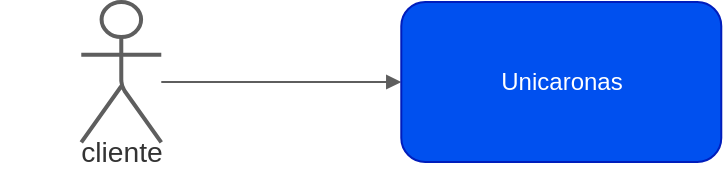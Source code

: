 <mxfile version="20.8.10" type="device" pages="4"><diagram id="XiuG3Ke0ZHgPMnBDi-uy" name="contexto"><mxGraphModel dx="1062" dy="625" grid="1" gridSize="10" guides="1" tooltips="1" connect="1" arrows="1" fold="1" page="1" pageScale="1" pageWidth="1169" pageHeight="827" math="0" shadow="0"><root><mxCell id="0"/><mxCell id="1" parent="0"/><UserObject label="" tags="Fundo" id="GD5H4FWraZl9LvtvysvE-1"><mxCell style="vsdxID=1;fillColor=none;gradientColor=none;strokeColor=none;strokeWidth=2;spacingTop=-3;spacingBottom=-3;spacingLeft=-3;spacingRight=-3;points=[[0,0.5,0],[1,0.5,0],[0.5,1,0],[0.5,0,0]];labelBackgroundColor=none;rounded=1;html=1;whiteSpace=wrap;" parent="1" vertex="1"><mxGeometry x="444.64" y="374" width="40" height="80" as="geometry"/></mxCell></UserObject><mxCell id="GD5H4FWraZl9LvtvysvE-2" style="vsdxID=2;fillColor=#FFFFFF;gradientColor=none;shape=stencil(hVNZEsIgDD0Nv0xILNVPx+UCnqBj0TIu7WBdTy8aVGpb7Vf6FniEIGhyKLLKCIRD7cqNOdu8LgRNBaLdF8bZ2leCZoImq9KZtSuP+5z/q8wrEZ6IydmjHmqEzC0X9mYYA0kqTZhg5648PXa8MJ8OZKqZvoZVeJk5q5dHx3LV1gdIpRI0RB8yf0HmNUkdoGuAUMlRElsoWIj5BIKeIv0nFow7kpGWNGwm693mFSPxlg7+FbP3ZBT5m0nj7nXG7N0z8AM5HMW0akaOTxkg+N07+BMovh7VXBHbd46/U1Lb0dcYXz+HmMfbbrf8Bt6T54vvofcQPxia3QE=);strokeColor=#5e5e5e;strokeWidth=2;spacingTop=-3;spacingBottom=-3;spacingLeft=-3;spacingRight=-3;points=[[0,0.5,0],[1,0.5,0],[0.5,1,0],[0.5,0,0]];labelBackgroundColor=none;rounded=1;html=1;whiteSpace=wrap;" parent="GD5H4FWraZl9LvtvysvE-1" vertex="1"><mxGeometry width="40" height="80" as="geometry"/></mxCell><mxCell id="GD5H4FWraZl9LvtvysvE-3" style="vsdxID=3;fillColor=#FFFFFF;gradientColor=none;shape=stencil(tZJLUsQgEIZPwzIUdAcT1uN4AU9AGSahjCFF0HmcXpJGK3EcSxfu6P//mn5UM9xNnRktAzHF4J/t0TWxY3jPANzQ2eBiejHcM9wdfLBt8K9DQ/FoEgliUWxDOXKmQZjw9OguljTBUVaKDMp88W9zxRP5SpB3phAk10Q/EN274TZdao64plPpualMg+agKSHkDIlcAEkfX5afSmaU4mWdmcKc3FQEH010fsgjkdeb0NoiVSwOvWk31nS0drySv51Iiu1IdcWreo3/bV0/0gr4XXW7lX9sZAsjcF3+fiVXeHos57cEdLlr7+upJonOHPfv);strokeColor=#5e5e5e;strokeWidth=2;spacingTop=-3;spacingBottom=-3;spacingLeft=-3;spacingRight=-3;points=[[0,0.5,0],[1,0.5,0],[0.5,1,0],[0.5,0,0]];labelBackgroundColor=none;rounded=1;html=1;whiteSpace=wrap;" parent="GD5H4FWraZl9LvtvysvE-1" vertex="1"><mxGeometry width="40" height="80" as="geometry"/></mxCell><mxCell id="GD5H4FWraZl9LvtvysvE-4" style="vsdxID=4;fillColor=#FFFFFF;gradientColor=none;shape=stencil(vVPLcoQgEPwajlI8osh5s/mB/QIqskrFiIUk6+brg45a4mpuWU7Q00xPDwzip65SrUaMdN7ZD30zha8Qf0WMmabSzviwQ/yM+OlqnS6d/WoKOLcqMBkZEV3AHTqwGVHu/WJ+NGAc50SuVwYkyPJpvwf1HrgEQvf5Jucj8AbckHYQnLgZZjnQ3cRnWEhAJorAaZRwSt8nqjdd4qxX3tgmitXKlToJSsm1VmUU6m5atyuYrmurTbPyIdmu8q4PifnGxwumIvJByUFjnmBlqy0znIljN2Kp3S3F0vhVHpqzSPy/m+2PmKV3vaT44YOleWTlqDVPcPL3qITNOJ/zYTu8AYLB5+df);strokeColor=#5e5e5e;strokeWidth=2;spacingTop=-3;spacingBottom=-3;spacingLeft=-3;spacingRight=-3;points=[[0,0.5,0],[1,0.5,0],[0.5,1,0],[0.5,0,0]];labelBackgroundColor=none;rounded=1;html=1;whiteSpace=wrap;" parent="GD5H4FWraZl9LvtvysvE-1" vertex="1"><mxGeometry width="40" height="80" as="geometry"/></mxCell><mxCell id="GD5H4FWraZl9LvtvysvE-5" value="&lt;div style=&quot;font-size: 1px&quot;&gt;&lt;p style=&quot;align:center;margin-left:0;margin-right:0;margin-top:0px;margin-bottom:0px;text-indent:0;valign:middle;direction:ltr;&quot;&gt;&lt;font style=&quot;font-size:14.11px;font-family:Arial;color:#333333;direction:ltr;letter-spacing:0px;line-height:100%;opacity:1&quot;&gt;cliente&lt;/font&gt;&lt;/p&gt;&lt;/div&gt;" style="text;vsdxID=1;fillColor=none;gradientColor=none;strokeColor=none;strokeWidth=2;spacingTop=-3;spacingBottom=-3;spacingLeft=-3;spacingRight=-3;points=[[0,0.5,0],[1,0.5,0],[0.5,1,0],[0.5,0,0]];labelBackgroundColor=none;rounded=1;html=1;whiteSpace=wrap;verticalAlign=middle;align=center;;html=1;" parent="GD5H4FWraZl9LvtvysvE-1" vertex="1"><mxGeometry x="-40.64" y="70.196" width="121.92" height="9.804" as="geometry"/></mxCell><UserObject label="" tags="Fundo" id="GD5H4FWraZl9LvtvysvE-6"><mxCell style="vsdxID=5;edgeStyle=none;startArrow=block;endArrow=none;startSize=5;endSize=5;strokeColor=#5E5E5E;spacingTop=-3;spacingBottom=-3;spacingLeft=-3;spacingRight=-3;verticalAlign=middle;html=1;labelBackgroundColor=none;rounded=1;" parent="1" source="U-Ku9YZRa5qEcBjJmkVI-2" target="GD5H4FWraZl9LvtvysvE-2" edge="1"><mxGeometry relative="1" as="geometry"><Array as="points"/><mxPoint x="554.64" y="474" as="sourcePoint"/><mxPoint x="430.44" y="399" as="targetPoint"/></mxGeometry></mxCell></UserObject><mxCell id="U-Ku9YZRa5qEcBjJmkVI-2" value="Unicaronas" style="rounded=1;whiteSpace=wrap;html=1;strokeColor=#001DBC;fillColor=#0050ef;fontColor=#ffffff;" parent="1" vertex="1"><mxGeometry x="604.64" y="374" width="160" height="80" as="geometry"/></mxCell></root></mxGraphModel></diagram><diagram id="XW4LBoSNYZlpOhzOjyEC" name="container"><mxGraphModel dx="2049" dy="1206" grid="1" gridSize="10" guides="1" tooltips="1" connect="1" arrows="1" fold="1" page="1" pageScale="1" pageWidth="1169" pageHeight="827" math="0" shadow="0"><root><mxCell id="0"/><mxCell id="1" parent="0"/><UserObject label="" tags="Fundo" id="V4q4knz_zCci_k7Pjpf_-25"><mxCell style="vsdxID=15;edgeStyle=none;startArrow=none;endArrow=block;startSize=5;endSize=5;strokeColor=#5E5E5E;spacingTop=-3;spacingBottom=-3;spacingLeft=-3;spacingRight=-3;verticalAlign=middle;html=1;labelBackgroundColor=none;rounded=1;" parent="1" edge="1" target="V4q4knz_zCci_k7Pjpf_-5" source="V4q4knz_zCci_k7Pjpf_-36"><mxGeometry relative="1" as="geometry"><Array as="points"/><mxPoint x="1218" y="746" as="sourcePoint"/><mxPoint x="1586.62" y="864.57" as="targetPoint"/></mxGeometry></mxCell></UserObject><UserObject label="" tags="Fundo" id="V4q4knz_zCci_k7Pjpf_-26"><mxCell style="vsdxID=16;edgeStyle=none;startArrow=none;endArrow=block;startSize=5;endSize=5;strokeColor=#5E5E5E;spacingTop=-3;spacingBottom=-3;spacingLeft=-3;spacingRight=-3;verticalAlign=middle;html=1;labelBackgroundColor=none;rounded=1;" parent="1" edge="1" target="V4q4knz_zCci_k7Pjpf_-20" source="V4q4knz_zCci_k7Pjpf_-36"><mxGeometry relative="1" as="geometry"><Array as="points"/><mxPoint x="1304" y="664" as="sourcePoint"/><mxPoint x="1584.62" y="637.338" as="targetPoint"/></mxGeometry></mxCell></UserObject><UserObject label="" tags="Fundo" id="V4q4knz_zCci_k7Pjpf_-27"><mxCell style="vsdxID=17;edgeStyle=none;startArrow=none;endArrow=block;startSize=5;endSize=5;strokeColor=#5E5E5E;spacingTop=-3;spacingBottom=-3;spacingLeft=-3;spacingRight=-3;verticalAlign=middle;html=1;labelBackgroundColor=none;rounded=1;" parent="1" edge="1" target="V4q4knz_zCci_k7Pjpf_-17" source="V4q4knz_zCci_k7Pjpf_-36"><mxGeometry relative="1" as="geometry"><Array as="points"/><mxPoint x="1304" y="643" as="sourcePoint"/><mxPoint x="1576" y="489" as="targetPoint"/></mxGeometry></mxCell></UserObject><UserObject label="" tags="Fundo" id="V4q4knz_zCci_k7Pjpf_-29"><mxCell style="vsdxID=19;edgeStyle=none;startArrow=none;endArrow=block;startSize=5;endSize=5;strokeColor=#5E5E5E;spacingTop=-3;spacingBottom=-3;spacingLeft=-3;spacingRight=-3;verticalAlign=middle;html=1;labelBackgroundColor=none;rounded=1;" parent="1" edge="1" target="V4q4knz_zCci_k7Pjpf_-8" source="V4q4knz_zCci_k7Pjpf_-32"><mxGeometry relative="1" as="geometry"><Array as="points"/><mxPoint x="951" y="945" as="sourcePoint"/><mxPoint x="1584.62" y="1025.466" as="targetPoint"/></mxGeometry></mxCell></UserObject><UserObject label="" tags="Fundo" id="V4q4knz_zCci_k7Pjpf_-30"><mxCell style="vsdxID=20;edgeStyle=none;startArrow=none;endArrow=block;startSize=5;endSize=5;strokeColor=#5E5E5E;spacingTop=-3;spacingBottom=-3;spacingLeft=-3;spacingRight=-3;verticalAlign=middle;html=1;labelBackgroundColor=none;rounded=1;" parent="1" edge="1" target="V4q4knz_zCci_k7Pjpf_-14" source="V4q4knz_zCci_k7Pjpf_-36"><mxGeometry relative="1" as="geometry"><Array as="points"/><mxPoint x="1304" y="719" as="sourcePoint"/><mxPoint x="1586.62" y="751.67" as="targetPoint"/></mxGeometry></mxCell></UserObject><UserObject label="" tags="Fundo" id="V4q4knz_zCci_k7Pjpf_-34"><mxCell style="vsdxID=23;edgeStyle=none;startArrow=none;endArrow=block;startSize=5;endSize=5;strokeColor=#5E5E5E;spacingTop=-3;spacingBottom=-3;spacingLeft=-3;spacingRight=-3;verticalAlign=middle;html=1;labelBackgroundColor=none;rounded=1;" parent="1" edge="1" target="V4q4knz_zCci_k7Pjpf_-23" source="V4q4knz_zCci_k7Pjpf_-32"><mxGeometry relative="1" as="geometry"><Array as="points"/><mxPoint x="1231" y="945" as="sourcePoint"/><mxPoint x="951" y="1176" as="targetPoint"/></mxGeometry></mxCell></UserObject><UserObject label="" tags="Fundo" id="V4q4knz_zCci_k7Pjpf_-41"><mxCell style="vsdxID=28;edgeStyle=none;startArrow=none;endArrow=block;startSize=5;endSize=5;strokeColor=#5E5E5E;spacingTop=-3;spacingBottom=-3;spacingLeft=-3;spacingRight=-3;verticalAlign=middle;html=1;labelBackgroundColor=none;rounded=1;" parent="1" edge="1" target="V4q4knz_zCci_k7Pjpf_-36"><mxGeometry relative="1" as="geometry"><Array as="points"/><mxPoint x="1135" y="884" as="sourcePoint"/><mxPoint x="1134" y="746" as="targetPoint"/></mxGeometry></mxCell></UserObject><UserObject label="" tags="Fundo" id="V4q4knz_zCci_k7Pjpf_-49"><mxCell style="vsdxID=34;edgeStyle=none;startArrow=block;endArrow=none;startSize=5;endSize=5;strokeColor=#6f7681;spacingTop=-3;spacingBottom=-3;spacingLeft=-3;spacingRight=-3;verticalAlign=middle;html=1;labelBackgroundColor=none;rounded=1;" parent="1" edge="1" target="V4q4knz_zCci_k7Pjpf_-39" source="V4q4knz_zCci_k7Pjpf_-36"><mxGeometry relative="1" as="geometry"><Array as="points"/><mxPoint x="1025" y="685" as="sourcePoint"/><mxPoint x="1172" y="448" as="targetPoint"/></mxGeometry></mxCell></UserObject><UserObject label="" tags="Fundo" id="V4q4knz_zCci_k7Pjpf_-53"><mxCell style="vsdxID=37;edgeStyle=none;startArrow=none;endArrow=block;startSize=5;endSize=5;strokeColor=#6f7681;spacingTop=-3;spacingBottom=-3;spacingLeft=-3;spacingRight=-3;verticalAlign=middle;html=1;labelBackgroundColor=none;rounded=1;" parent="1" edge="1" target="V4q4knz_zCci_k7Pjpf_-46" source="V4q4knz_zCci_k7Pjpf_-36"><mxGeometry relative="1" as="geometry"><Array as="points"/><mxPoint x="1075" y="746" as="sourcePoint"/><mxPoint x="664" y="1115" as="targetPoint"/></mxGeometry></mxCell></UserObject><UserObject label="" tags="Fundo" id="V4q4knz_zCci_k7Pjpf_-59"><mxCell style="vsdxID=40;edgeStyle=none;startArrow=none;endArrow=block;startSize=5;endSize=5;strokeColor=#6f7681;spacingTop=-3;spacingBottom=-3;spacingLeft=-3;spacingRight=-3;verticalAlign=middle;html=1;labelBackgroundColor=none;rounded=1;" parent="1" edge="1" target="V4q4knz_zCci_k7Pjpf_-51" source="V4q4knz_zCci_k7Pjpf_-32"><mxGeometry relative="1" as="geometry"><Array as="points"/><mxPoint x="1017" y="884" as="sourcePoint"/><mxPoint x="764" y="464" as="targetPoint"/></mxGeometry></mxCell></UserObject><UserObject label="" tags="Fundo" id="V4q4knz_zCci_k7Pjpf_-60"><mxCell style="vsdxID=41;edgeStyle=none;startArrow=none;endArrow=block;startSize=5;endSize=5;strokeColor=#6f7681;spacingTop=-3;spacingBottom=-3;spacingLeft=-3;spacingRight=-3;verticalAlign=middle;html=1;labelBackgroundColor=none;rounded=1;" parent="1" edge="1" target="V4q4knz_zCci_k7Pjpf_-51" source="V4q4knz_zCci_k7Pjpf_-36"><mxGeometry relative="1" as="geometry"><Array as="points"/><mxPoint x="1100" y="624" as="sourcePoint"/><mxPoint x="851" y="464" as="targetPoint"/></mxGeometry></mxCell></UserObject><UserObject label="" tags="Fundo" id="V4q4knz_zCci_k7Pjpf_-65"><mxCell style="vsdxID=49;edgeStyle=none;startArrow=none;endArrow=block;startSize=5;endSize=5;strokeColor=#6f7681;spacingTop=-3;spacingBottom=-3;spacingLeft=-3;spacingRight=-3;verticalAlign=middle;html=1;labelBackgroundColor=none;rounded=1;" parent="1" edge="1" target="V4q4knz_zCci_k7Pjpf_-62" source="V4q4knz_zCci_k7Pjpf_-32"><mxGeometry relative="1" as="geometry"><Array as="points"/><mxPoint x="950" y="945" as="sourcePoint"/><mxPoint x="220" y="947" as="targetPoint"/></mxGeometry></mxCell></UserObject><mxCell id="V4q4knz_zCci_k7Pjpf_-5" value="&lt;font style=&quot;border-color: var(--border-color); letter-spacing: 0px; font-size: 14.11px; font-family: Arial; color: rgb(255, 255, 255); direction: ltr; line-height: 14.11px; opacity: 1;&quot;&gt;&lt;b style=&quot;border-color: var(--border-color);&quot;&gt;Google 2fk&lt;br style=&quot;border-color: var(--border-color);&quot;&gt;[Servidor API]&lt;br style=&quot;border-color: var(--border-color);&quot;&gt;&lt;br style=&quot;border-color: var(--border-color);&quot;&gt;&lt;/b&gt;&lt;/font&gt;&lt;font style=&quot;border-color: var(--border-color); letter-spacing: 0px; font-size: 14.11px; font-family: Arial; color: rgb(255, 255, 255); direction: ltr; line-height: 14.11px; opacity: 1;&quot;&gt;Aplicação para chave de autenticação em duas etapas&lt;/font&gt;" style="vsdxID=4;fillColor=#647687;shape=stencil(vVTBdoMgEPwajvKQrRjPafID/QJeJcorFR/axvbriy5JhdYcvcHMsMOsrASOQyt7RTgbRmff1FXXY0vgmXCuu1Y5PfoVgROB48U61Tj70dW476VXcrYgqsYz+azmTLrXF/2tEGMU8rJAAk++28/ZcQo8Ul+4AwqwAGfU+lKzSdDmNA+VXNBzWlaI3CVQRhVD/SmTkx4yZ0c5attFnJGuUZm3yi5GNhE1XJXqV3C+vpzR3SpIdaAC/rHeSPKUJAFa8DgJ22jNDllS70pQUT5Kc7v7bxoRf5e/3bl77BAnfRQ37400TKSvrDhEaba6s0OWx/PiF8tg4shqY3Cu13w6yB7CnwCcfgA=);strokeColor=#314354;strokeWidth=2;spacingTop=-3;spacingBottom=-3;spacingLeft=-3;spacingRight=-3;points=[[0,0.5,0],[1,0.5,0],[0.5,1,0],[0.5,0,0]];labelBackgroundColor=none;rounded=1;html=1;whiteSpace=wrap;container=0;fontColor=#ffffff;" parent="1" vertex="1"><mxGeometry x="1560" y="886" width="278" height="114" as="geometry"/></mxCell><mxCell id="V4q4knz_zCci_k7Pjpf_-8" value="&lt;font style=&quot;border-color: var(--border-color); letter-spacing: 0px; font-size: 14.11px; font-family: Arial; color: rgb(255, 255, 255); direction: ltr; line-height: 14.11px; opacity: 1;&quot;&gt;&lt;b style=&quot;border-color: var(--border-color);&quot;&gt;Google Maps API&lt;br style=&quot;border-color: var(--border-color);&quot;&gt;[Frame]&lt;br style=&quot;border-color: var(--border-color);&quot;&gt;&lt;br style=&quot;border-color: var(--border-color);&quot;&gt;&lt;/b&gt;&lt;/font&gt;&lt;font style=&quot;border-color: var(--border-color); letter-spacing: 0px; font-size: 14.11px; font-family: Arial; color: rgb(255, 255, 255); direction: ltr; line-height: 14.11px; opacity: 1;&quot;&gt;Serviço de renderização mapas e rotas a partir coordenadas&lt;/font&gt;" style="vsdxID=6;fillColor=#647687;shape=stencil(vVTBdoMgEPwajvKQrRjPafID/QJeJcorFR/axvbriy5JhdYcvcHMsMOsrASOQyt7RTgbRmff1FXXY0vgmXCuu1Y5PfoVgROB48U61Tj70dW476VXcrYgqsYz+azmTLrXF/2tEGMU8rJAAk++28/ZcQo8Ul+4AwqwAGfU+lKzSdDmNA+VXNBzWlaI3CVQRhVD/SmTkx4yZ0c5attFnJGuUZm3yi5GNhE1XJXqV3C+vpzR3SpIdaAC/rHeSPKUJAFa8DgJ22jNDllS70pQUT5Kc7v7bxoRf5e/3bl77BAnfRQ37400TKSvrDhEaba6s0OWx/PiF8tg4shqY3Cu13w6yB7CnwCcfgA=);strokeColor=#314354;strokeWidth=2;spacingTop=-3;spacingBottom=-3;spacingLeft=-3;spacingRight=-3;points=[[0,0.5,0],[1,0.5,0],[0.5,1,0],[0.5,0,0]];labelBackgroundColor=none;rounded=1;html=1;whiteSpace=wrap;container=0;fontColor=#ffffff;" parent="1" vertex="1"><mxGeometry x="1560" y="1040" width="278" height="114" as="geometry"/></mxCell><mxCell id="V4q4knz_zCci_k7Pjpf_-14" value="&lt;font style=&quot;border-color: var(--border-color); letter-spacing: 0px; font-size: 14.11px; font-family: Arial; color: rgb(255, 255, 255); direction: ltr; line-height: 14.11px; opacity: 1;&quot;&gt;&lt;b style=&quot;border-color: var(--border-color);&quot;&gt;Google Maps API&lt;br style=&quot;border-color: var(--border-color);&quot;&gt;[Servidor API]&lt;br style=&quot;border-color: var(--border-color);&quot;&gt;&lt;/b&gt;&lt;/font&gt;&lt;font style=&quot;border-color: var(--border-color); letter-spacing: 0px; font-size: 14.11px; font-family: Arial; color: rgb(255, 255, 255); direction: ltr; line-height: 14.11px; opacity: 1;&quot;&gt;&lt;br style=&quot;border-color: var(--border-color);&quot;&gt;Serviço para obtenção da localização via coordenadas geográficas&lt;/font&gt;" style="vsdxID=10;fillColor=#647687;shape=stencil(vVTBdoMgEPwajvAQIsZzmv5Av4BXifJKxYe0sf36oquJ0JijN9yZ3XFWRsRPfSM7hRjtvbMf6qor3yD+ghjTbaOc9uGE+Bnx08U6VTv71Vbw3MnAZHSqqAp6spHNqHTvb/pXQY0SnhU5AND5ab9HxWHGAfqZJ5CST4VX4IZRo8iwoJwB3c18Ttg8+04pook4I4eFguWge+ysl17bNtI30tUKBzl8MbKOoP6qVLcqZ+sXNLpdmSmPRPAN+Q1HuUgdHUXsiG6saAc/qXYpiGDP3Ig8dnMgtIjc/N/QTWMHO+nlWLQfuqGkTL4Nu/U/vLz37ezg5XluwmEKKERXGwP5XuNpoEMJfgb8/Ac=);strokeColor=#314354;strokeWidth=2;spacingTop=-3;spacingBottom=-3;spacingLeft=-3;spacingRight=-3;points=[[0,0.5,0],[1,0.5,0],[0.5,1,0],[0.5,0,0]];labelBackgroundColor=none;rounded=1;html=1;whiteSpace=wrap;container=0;fontColor=#ffffff;" parent="1" vertex="1"><mxGeometry x="1560" y="720" width="278" height="120" as="geometry"/></mxCell><mxCell id="V4q4knz_zCci_k7Pjpf_-17" value="&lt;font style=&quot;border-color: var(--border-color); letter-spacing: 0px; font-size: 14.11px; font-family: Arial; color: rgb(255, 255, 255); direction: ltr; line-height: 14.11px; opacity: 1;&quot;&gt;&lt;b style=&quot;border-color: var(--border-color);&quot;&gt;Servidor SMTP&lt;br style=&quot;border-color: var(--border-color);&quot;&gt;[Servidor API]&lt;br style=&quot;border-color: var(--border-color);&quot;&gt;&lt;br style=&quot;border-color: var(--border-color);&quot;&gt;&lt;/b&gt;&lt;/font&gt;&lt;font style=&quot;border-color: var(--border-color); letter-spacing: 0px; font-size: 14.11px; font-family: Arial; color: rgb(255, 255, 255); direction: ltr; line-height: 14.11px; opacity: 1;&quot;&gt;para envio de e-mail&lt;/font&gt;" style="vsdxID=12;fillColor=#647687;shape=stencil(vZRNcoQgEIVPw1KKHxVZTyYXyAmoyCgVIhaSzCSnD9okJWacpTv69YPnR9Eifpp6NWrEyBS8e9NX04Ye8SfEmBl67U2IK8TPiJ8uzuvOu4+hhXpU0cnIougW9tDZzYjyry/mW4NGMKeiggbsfHefc+It9aH1BVWJZbkIz+CNR80hyUsxFWD3yc+wkKD8WbjITqS4rpOjUDczFd4FFYwbsnirfKeLmFZcrOqy1nTVelzJdP191gwrFtngmt9P3+ERG54Sz+Wah+xc0AE422xZY8Ee0ZQyp+G4EhnNnQv6zTgA59/TSNk7NKTZvrWqyWj2bucAlsdTExfLeMLgGmthutf97ThHCX4F/PwD);strokeColor=#314354;strokeWidth=2;spacingTop=-3;spacingBottom=-3;spacingLeft=-3;spacingRight=-3;points=[[0,0.5,0],[1,0.5,0],[0.5,1,0],[0.5,0,0]];labelBackgroundColor=none;rounded=1;html=1;whiteSpace=wrap;container=0;fontColor=#ffffff;" parent="1" vertex="1"><mxGeometry x="1560" y="400" width="278" height="116" as="geometry"/></mxCell><mxCell id="V4q4knz_zCci_k7Pjpf_-20" value="&lt;font style=&quot;border-color: var(--border-color); letter-spacing: 0px; font-size: 14.11px; font-family: Arial; color: rgb(255, 255, 255); direction: ltr; line-height: 14.11px; opacity: 1;&quot;&gt;&lt;b style=&quot;border-color: var(--border-color);&quot;&gt;SMS server&lt;br style=&quot;border-color: var(--border-color);&quot;&gt;[Servidor API]&lt;br style=&quot;border-color: var(--border-color);&quot;&gt;&lt;/b&gt;&lt;/font&gt;&lt;font style=&quot;border-color: var(--border-color); letter-spacing: 0px; font-size: 14.11px; font-family: Arial; color: rgb(255, 255, 255); direction: ltr; line-height: 14.11px; opacity: 1;&quot;&gt;&lt;br style=&quot;border-color: var(--border-color);&quot;&gt;Servidor para envio de SMS&lt;/font&gt;" style="vsdxID=14;fillColor=#647687;shape=stencil(vVTBdoMgEPwajvKQrRjPafID/QJeJcorFR/axvbriy5JhdYcvcHMsMOsrASOQyt7RTgbRmff1FXXY0vgmXCuu1Y5PfoVgROB48U61Tj70dW476VXcrYgqsYz+azmTLrXF/2tEGMU8rJAAk++28/ZcQo8Ul+4AwqwAGfU+lKzSdDmNA+VXNBzWlaI3CVQRhVD/SmTkx4yZ0c5attFnJGuUZm3yi5GNhE1XJXqV3C+vpzR3SpIdaAC/rHeSPKUJAFa8DgJ22jNDllS70pQUT5Kc7v7bxoRf5e/3bl77BAnfRQ37400TKSvrDhEaba6s0OWx/PiF8tg4shqY3Cu13w6yB7CnwCcfgA=);strokeColor=#314354;strokeWidth=2;spacingTop=-3;spacingBottom=-3;spacingLeft=-3;spacingRight=-3;points=[[0,0.5,0],[1,0.5,0],[0.5,1,0],[0.5,0,0]];labelBackgroundColor=none;rounded=1;html=1;whiteSpace=wrap;container=0;fontColor=#ffffff;" parent="1" vertex="1"><mxGeometry x="1560" y="564" width="278" height="114" as="geometry"/></mxCell><mxCell id="V4q4knz_zCci_k7Pjpf_-23" value="&lt;font style=&quot;border-color: var(--border-color); letter-spacing: 0px; font-size: 14.11px; font-family: Arial; color: rgb(255, 255, 255); direction: ltr; line-height: 14.11px; opacity: 1;&quot;&gt;&lt;b style=&quot;border-color: var(--border-color);&quot;&gt;Serviço de geolocalização&lt;br style=&quot;border-color: var(--border-color);&quot;&gt;&lt;/b&gt;&lt;/font&gt;&lt;font style=&quot;border-color: var(--border-color); letter-spacing: 0px; font-size: 14.11px; font-family: Arial; color: rgb(255, 255, 255); direction: ltr; line-height: 14.11px; opacity: 1;&quot;&gt;&lt;br style=&quot;border-color: var(--border-color);&quot;&gt;geolcalização do dispositivo móvel&lt;/font&gt;" style="vsdxID=22;fillColor=#647687;shape=stencil(vVPBcoMgFPwajjLCsySe0/QH+gVMJcqUioO0sf36oo9mhMYcvcHu8pZlWAKnsZODIrwcvbPv6qob3xF4JpzrvlNO+7AicCZwulinWmc/+wb3gwxKXi6IavAMm9W8lO7tVf8oxEoK7PCEBJ78sF+z4xR5pL5xB5SJBXhBbRg1m0QtoyxOclHPqYjITQKHZGKcPxVy0mPhrJde2z7hjHStKoJVcTGyTajxqtSwgtn6ckb3qyD1kQq4Y72RpMqSAIUqTVJuPM0OWXLvWtBj9SiNyMOIOgnz/3FuFjukyf/En/f9MPkPgyTJ1sPskONxVcJi6SS2VRuDlV7zeYcDhP2H8y8=);strokeColor=#314354;strokeWidth=2;spacingTop=-3;spacingBottom=-3;spacingLeft=-3;spacingRight=-3;points=[[0,0.5,0],[1,0.5,0],[0.5,1,0],[0.5,0,0]];labelBackgroundColor=none;rounded=1;html=1;whiteSpace=wrap;container=0;fontColor=#ffffff;" parent="1" vertex="1"><mxGeometry x="1000" y="1090" width="278" height="120" as="geometry"/></mxCell><mxCell id="V4q4knz_zCci_k7Pjpf_-39" value="&lt;font style=&quot;border-color: var(--border-color); letter-spacing: 0px; font-size: 14.11px; font-family: Arial; color: rgb(255, 255, 255); direction: ltr; line-height: 14.11px; opacity: 1;&quot;&gt;&lt;b style=&quot;border-color: var(--border-color);&quot;&gt;Servidor AWS&lt;br style=&quot;border-color: var(--border-color);&quot;&gt;[docker container]&lt;br style=&quot;border-color: var(--border-color);&quot;&gt;&lt;/b&gt;&lt;/font&gt;&lt;font style=&quot;border-color: var(--border-color); letter-spacing: 0px; font-size: 14.11px; font-family: Arial; color: rgb(255, 255, 255); direction: ltr; line-height: 14.11px; opacity: 1;&quot;&gt;&lt;br style=&quot;border-color: var(--border-color);&quot;&gt;Nuvem AWS onde o servidor ficará hospedado&lt;/font&gt;" style="vsdxID=30;fillColor=#647687;shape=stencil(vVPBcoMgFPwajjLCsySe0/QH+gVMJcqUioO0sf36oo9mhMYcvcHu8pZlWAKnsZODIrwcvbPv6qob3xF4JpzrvlNO+7AicCZwulinWmc/+wb3gwxKXi6IavAMm9W8lO7tVf8oxEoK7PCEBJ78sF+z4xR5pL5xB5SJBXhBbRg1m0QtoyxOclHPqYjITQKHZGKcPxVy0mPhrJde2z7hjHStKoJVcTGyTajxqtSwgtn6ckb3qyD1kQq4Y72RpMqSAIUqTVJuPM0OWXLvWtBj9SiNyMOIOgnz/3FuFjukyf/En/f9MPkPgyTJ1sPskONxVcJi6SS2VRuDlV7zeYcDhP2H8y8=);strokeColor=#314354;strokeWidth=2;spacingTop=-3;spacingBottom=-3;spacingLeft=-3;spacingRight=-3;points=[[0,0.5,0],[1,0.5,0],[0.5,1,0],[0.5,0,0]];labelBackgroundColor=none;rounded=1;html=1;whiteSpace=wrap;container=0;fontColor=#ffffff;" parent="1" vertex="1"><mxGeometry x="1000" y="320" width="278" height="120" as="geometry"/></mxCell><mxCell id="V4q4knz_zCci_k7Pjpf_-46" value="&lt;font style=&quot;border-color: var(--border-color); letter-spacing: 0px; font-size: 14.11px; font-family: Arial; color: rgb(255, 255, 255); direction: ltr; line-height: 14.11px; opacity: 1;&quot;&gt;&lt;b style=&quot;border-color: var(--border-color);&quot;&gt;Validador de e-mail acadêmico&lt;br style=&quot;border-color: var(--border-color);&quot;&gt;[Servidor API]&lt;br style=&quot;border-color: var(--border-color);&quot;&gt;&lt;br style=&quot;border-color: var(--border-color);&quot;&gt;&lt;/b&gt;&lt;/font&gt;&lt;font style=&quot;border-color: var(--border-color); letter-spacing: 0px; font-size: 14.11px; font-family: Arial; color: rgb(255, 255, 255); direction: ltr; line-height: 14.11px; opacity: 1;&quot;&gt;Serviço para autenticação de email acadêmico&lt;/font&gt;" style="vsdxID=36;fillColor=#647687;shape=stencil(vVPBcoMgFPwajjLCsySe0/QH+gVMJcqUioO0sf36oo9mhMYcvcHu8pZlWAKnsZODIrwcvbPv6qob3xF4JpzrvlNO+7AicCZwulinWmc/+wb3gwxKXi6IavAMm9W8lO7tVf8oxEoK7PCEBJ78sF+z4xR5pL5xB5SJBXhBbRg1m0QtoyxOclHPqYjITQKHZGKcPxVy0mPhrJde2z7hjHStKoJVcTGyTajxqtSwgtn6ckb3qyD1kQq4Y72RpMqSAIUqTVJuPM0OWXLvWtBj9SiNyMOIOgnz/3FuFjukyf/En/f9MPkPgyTJ1sPskONxVcJi6SS2VRuDlV7zeYcDhP2H8y8=);strokeColor=#314354;strokeWidth=2;spacingTop=-3;spacingBottom=-3;spacingLeft=-3;spacingRight=-3;points=[[0,0.5,0],[1,0.5,0],[0.5,1,0],[0.5,0,0]];labelBackgroundColor=none;rounded=1;html=1;whiteSpace=wrap;container=0;fontColor=#ffffff;" parent="1" vertex="1"><mxGeometry x="525" y="1116" width="278" height="120" as="geometry"/></mxCell><mxCell id="V4q4knz_zCci_k7Pjpf_-51" value="&lt;font style=&quot;border-color: var(--border-color); letter-spacing: 0px; font-size: 14.11px; font-family: Arial; color: rgb(255, 255, 255); direction: ltr; line-height: 14.11px; opacity: 1;&quot;&gt;&lt;b style=&quot;border-color: var(--border-color);&quot;&gt;Servidor LOG&lt;br style=&quot;border-color: var(--border-color);&quot;&gt;[Servidor API]&lt;br style=&quot;border-color: var(--border-color);&quot;&gt;&lt;/b&gt;&lt;/font&gt;&lt;font style=&quot;border-color: var(--border-color); letter-spacing: 0px; font-size: 14.11px; font-family: Arial; color: rgb(255, 255, 255); direction: ltr; line-height: 14.11px; opacity: 1;&quot;&gt;&lt;br style=&quot;border-color: var(--border-color);&quot;&gt;Serviço de gerênciamento logs. Armazena todas as interações do sistema.&lt;/font&gt;" style="vsdxID=39;fillColor=#647687;shape=stencil(vVPBcoMgFPwajjLCsySe0/QH+gVMJcqUioO0sf36oo9mhMYcvcHu8pZlWAKnsZODIrwcvbPv6qob3xF4JpzrvlNO+7AicCZwulinWmc/+wb3gwxKXi6IavAMm9W8lO7tVf8oxEoK7PCEBJ78sF+z4xR5pL5xB5SJBXhBbRg1m0QtoyxOclHPqYjITQKHZGKcPxVy0mPhrJde2z7hjHStKoJVcTGyTajxqtSwgtn6ckb3qyD1kQq4Y72RpMqSAIUqTVJuPM0OWXLvWtBj9SiNyMOIOgnz/3FuFjukyf/En/f9MPkPgyTJ1sPskONxVcJi6SS2VRuDlV7zeYcDhP2H8y8=);strokeColor=#314354;strokeWidth=2;spacingTop=-3;spacingBottom=-3;spacingLeft=-3;spacingRight=-3;points=[[0,0.5,0],[1,0.5,0],[0.5,1,0],[0.5,0,0]];labelBackgroundColor=none;rounded=1;html=1;whiteSpace=wrap;container=0;fontColor=#ffffff;" parent="1" vertex="1"><mxGeometry x="564" y="320" width="278" height="120" as="geometry"/></mxCell><mxCell id="V4q4knz_zCci_k7Pjpf_-62" value="&lt;b style=&quot;border-color: var(--border-color); color: rgb(255, 255, 255); font-family: Arial; font-size: 14.11px;&quot;&gt;Push Notificatinos&lt;br style=&quot;border-color: var(--border-color);&quot;&gt;[Serviço do dispositivo]&lt;br style=&quot;border-color: var(--border-color);&quot;&gt;&lt;br style=&quot;border-color: var(--border-color);&quot;&gt;Envio de notificações push&lt;/b&gt;" style="vsdxID=48;fillColor=#647687;shape=stencil(vVTLcoQgEPwajlIwE1/nzeYH8gVUZJWKEQtJ1uTrg47ZEjfr0RtMN9P0SMvwNDSq1wzE4J1911dT+YbhMwMwXaOd8WHF8MzwdLFO185+dhXtexWYIOaKruiMnNgglHt7NT+aaoKjzFMC6OSH/ZoUxwUn6Jt2yKGYCy/EDa0mkYUruVw6uYUP/K/3jYJF1HHpPyZqNEPirFfe2C7CWuVqnQSp5NKqOoKGq9b9qizXl2tNtzJSFjyDf6QfOEmL2AnyPIudiAejOcDLVrvMeL5n5mnrBTHycj+bm8IBZrZPoix5ufvKxObbAE/zyM/9dOAoN/t5CYs5mBRZ07aU6zW+DXIo0U8Az78=);strokeColor=#314354;strokeWidth=2;spacingTop=-3;spacingBottom=-3;spacingLeft=-3;spacingRight=-3;points=[[0,0.5,0],[1,0.5,0],[0.5,1,0],[0.5,0,0]];labelBackgroundColor=none;rounded=1;html=1;whiteSpace=wrap;container=0;fontColor=#ffffff;" parent="1" vertex="1"><mxGeometry x="240" y="844" width="276" height="116" as="geometry"/></mxCell><mxCell id="qVa4WmJCTmp4UM2A_vGR-11" value="Unicaronas" style="swimlane;startSize=0;align=center;verticalAlign=top;" vertex="1" parent="1"><mxGeometry x="564" y="521" width="756" height="479" as="geometry"><mxRectangle x="564" y="521" width="50" height="40" as="alternateBounds"/></mxGeometry></mxCell><mxCell id="V4q4knz_zCci_k7Pjpf_-36" value="&lt;font style=&quot;border-color: var(--border-color); letter-spacing: 0px; font-size: 14.11px; font-family: Arial; color: rgb(255, 255, 255); direction: ltr; line-height: 14.11px; opacity: 1;&quot;&gt;&lt;b style=&quot;border-color: var(--border-color);&quot;&gt;Servidor API&lt;br style=&quot;border-color: var(--border-color);&quot;&gt;[Componente]&lt;/b&gt;&lt;/font&gt;&lt;font style=&quot;border-color: var(--border-color); letter-spacing: 0px; font-size: 14.11px; font-family: Arial; color: rgb(255, 255, 255); direction: ltr; line-height: 14.11px; opacity: 1;&quot;&gt;&lt;br style=&quot;border-color: var(--border-color);&quot;&gt;&lt;br style=&quot;border-color: var(--border-color);&quot;&gt;REST API&lt;/font&gt;" style="vsdxID=27;fillColor=#0050ef;shape=stencil(vVPBcoMgFPwajjLCsySe0/QH+gVMJcqUioO0sf36oo9mhMYcvcHu8pZlWAKnsZODIrwcvbPv6qob3xF4JpzrvlNO+7AicCZwulinWmc/+wb3gwxKXi6IavAMm9W8lO7tVf8oxEoK7PCEBJ78sF+z4xR5pL5xB5SJBXhBbRg1m0QtoyxOclHPqYjITQKHZGKcPxVy0mPhrJde2z7hjHStKoJVcTGyTajxqtSwgtn6ckb3qyD1kQq4Y72RpMqSAIUqTVJuPM0OWXLvWtBj9SiNyMOIOgnz/3FuFjukyf/En/f9MPkPgyTJ1sPskONxVcJi6SS2VRuDlV7zeYcDhP2H8y8=);strokeColor=#001DBC;strokeWidth=2;spacingTop=-3;spacingBottom=-3;spacingLeft=-3;spacingRight=-3;points=[[0,0.5,0],[1,0.5,0],[0.5,1,0],[0.5,0,0]];labelBackgroundColor=none;rounded=1;html=1;whiteSpace=wrap;container=0;fontColor=#ffffff;" parent="qVa4WmJCTmp4UM2A_vGR-11" vertex="1"><mxGeometry x="436" y="39" width="278" height="118" as="geometry"/></mxCell><mxCell id="V4q4knz_zCci_k7Pjpf_-43" value="&lt;font style=&quot;border-color: var(--border-color); letter-spacing: 0px; font-size: 14.11px; font-family: Arial; color: rgb(255, 255, 255); direction: ltr; line-height: 14.11px; opacity: 1;&quot;&gt;&lt;b style=&quot;border-color: var(--border-color);&quot;&gt;Banco de dados&lt;br style=&quot;border-color: var(--border-color);&quot;&gt;&lt;/b&gt;&lt;/font&gt;&lt;font style=&quot;border-color: var(--border-color); letter-spacing: 0px; font-size: 14.11px; font-family: Arial; color: rgb(255, 255, 255); direction: ltr; line-height: 14.11px; opacity: 1;&quot;&gt;&lt;br style=&quot;border-color: var(--border-color);&quot;&gt;Serviço banco dados para armazenamento dos dados&lt;/font&gt;" style="vsdxID=32;fillColor=#647687;shape=stencil(vZRNcoQgEIVPwxKKH0VdT2YukBNQkVEqRCwkGZPTB21nSkycpTt8/eDxddEicRpa1WvE6RC8e9c3U4cWiRfEuela7U2IKyTOSJyuzuvGu8+uhu9eRSens6Jr2MMmN6fKv72aHw0aJYIVORRg54f7mhLHpQ6l7+UEIrNZuIA3HjWFjPcq42D3i58TuSgPiyiSEzEjeblYsBrNgL0LKhjXJflW+UbjGIevVjVJabhp3a9ktr6gNd0KpiqJFDvxO0RZlRIJkpUpEd1p0QE82+xKkqJ6RiPzLU0pE5q/HXpkHICzfRz37H9pKKnk9rXxlGavOwewPJ+buJgHFEbXWAvzva5vBzpK8DMQ518=);strokeColor=#314354;strokeWidth=2;spacingTop=-3;spacingBottom=-3;spacingLeft=-3;spacingRight=-3;points=[[0,0.5,0],[1,0.5,0],[0.5,1,0],[0.5,0,0]];labelBackgroundColor=none;rounded=1;html=1;whiteSpace=wrap;container=0;fontColor=#ffffff;" parent="qVa4WmJCTmp4UM2A_vGR-11" vertex="1"><mxGeometry x="37" y="43" width="278" height="118" as="geometry"/></mxCell><UserObject label="" tags="Fundo" id="V4q4knz_zCci_k7Pjpf_-48"><mxCell style="vsdxID=33;edgeStyle=none;startArrow=none;endArrow=block;startSize=5;endSize=5;strokeColor=#6f7681;spacingTop=-3;spacingBottom=-3;spacingLeft=-3;spacingRight=-3;verticalAlign=middle;html=1;labelBackgroundColor=none;rounded=1;" parent="qVa4WmJCTmp4UM2A_vGR-11" edge="1" target="V4q4knz_zCci_k7Pjpf_-43" source="V4q4knz_zCci_k7Pjpf_-36"><mxGeometry relative="1" as="geometry"><Array as="points"/><mxPoint x="460" y="127" as="sourcePoint"/><mxPoint x="316" y="109" as="targetPoint"/></mxGeometry></mxCell></UserObject><mxCell id="V4q4knz_zCci_k7Pjpf_-11" value="&lt;font style=&quot;border-color: var(--border-color); letter-spacing: 0px; font-size: 14.11px; font-family: Arial; color: rgb(255, 255, 255); direction: ltr; line-height: 14.11px; opacity: 1;&quot;&gt;&lt;b style=&quot;border-color: var(--border-color);&quot;&gt;Validador de identidade acadêmica&lt;br style=&quot;border-color: var(--border-color);&quot;&gt;[Componente]&lt;br style=&quot;border-color: var(--border-color);&quot;&gt;&lt;/b&gt;&lt;/font&gt;&lt;font style=&quot;border-color: var(--border-color); letter-spacing: 0px; font-size: 14.11px; font-family: Arial; color: rgb(255, 255, 255); direction: ltr; line-height: 14.11px; opacity: 1;&quot;&gt;&lt;br style=&quot;border-color: var(--border-color);&quot;&gt;Serviço interno para identificação da acadêmica dos usuário&lt;/font&gt;" style="vsdxID=8;fillColor=#0050ef;shape=stencil(vVPBcoMgFPwajjLCsySe0/QH+gVMJcqUioO0sf36oo9mhMYcvcHu8pZlWAKnsZODIrwcvbPv6qob3xF4JpzrvlNO+7AicCZwulinWmc/+wb3gwxKXi6IavAMm9W8lO7tVf8oxEoK7PCEBJ78sF+z4xR5pL5xB5SJBXhBbRg1m0QtoyxOclHPqYjITQKHZGKcPxVy0mPhrJde2z7hjHStKoJVcTGyTajxqtSwgtn6ckb3qyD1kQq4Y72RpMqSAIUqTVJuPM0OWXLvWtBj9SiNyMOIOgnz/3FuFjukyf/En/f9MPkPgyTJ1sPskONxVcJi6SS2VRuDlV7zeYcDhP2H8y8=);strokeColor=#001DBC;strokeWidth=2;spacingTop=-3;spacingBottom=-3;spacingLeft=-3;spacingRight=-3;points=[[0,0.5,0],[1,0.5,0],[0.5,1,0],[0.5,0,0]];labelBackgroundColor=none;rounded=1;html=1;whiteSpace=wrap;container=0;fontColor=#ffffff;" parent="qVa4WmJCTmp4UM2A_vGR-11" vertex="1"><mxGeometry x="37" y="239" width="278" height="115" as="geometry"/></mxCell><UserObject label="" tags="Fundo" id="V4q4knz_zCci_k7Pjpf_-28"><mxCell style="vsdxID=18;edgeStyle=none;startArrow=none;endArrow=block;startSize=5;endSize=5;strokeColor=#5E5E5E;spacingTop=-3;spacingBottom=-3;spacingLeft=-3;spacingRight=-3;verticalAlign=middle;html=1;labelBackgroundColor=none;rounded=1;" parent="qVa4WmJCTmp4UM2A_vGR-11" edge="1" target="V4q4knz_zCci_k7Pjpf_-11" source="V4q4knz_zCci_k7Pjpf_-36"><mxGeometry relative="1" as="geometry"><Array as="points"/><mxPoint x="460" y="192" as="sourcePoint"/><mxPoint x="316" y="288" as="targetPoint"/></mxGeometry></mxCell></UserObject><mxCell id="V4q4knz_zCci_k7Pjpf_-32" value="&lt;font style=&quot;border-color: var(--border-color); letter-spacing: 0px; font-size: 14.11px; font-family: Arial; color: rgb(255, 255, 255); direction: ltr; line-height: 14.11px; opacity: 1;&quot;&gt;&lt;b style=&quot;border-color: var(--border-color);&quot;&gt;Aplicação Mobile&lt;br style=&quot;border-color: var(--border-color);&quot;&gt;[Interface]&lt;br style=&quot;border-color: var(--border-color);&quot;&gt;&lt;br style=&quot;border-color: var(--border-color);&quot;&gt;&lt;/b&gt;&lt;/font&gt;&lt;font style=&quot;border-color: var(--border-color); letter-spacing: 0px; font-size: 14.11px; font-family: Arial; color: rgb(255, 255, 255); direction: ltr; line-height: 14.11px; opacity: 1;&quot;&gt;Interface do sistema, aplicativo mobile&lt;/font&gt;" style="vsdxID=25;fillColor=#0050ef;shape=stencil(vVPBcoMgFPwajjLCsySe0/QH+gVMJcqUioO0sf36oo9mhMYcvcHu8pZlWAKnsZODIrwcvbPv6qob3xF4JpzrvlNO+7AicCZwulinWmc/+wb3gwxKXi6IavAMm9W8lO7tVf8oxEoK7PCEBJ78sF+z4xR5pL5xB5SJBXhBbRg1m0QtoyxOclHPqYjITQKHZGKcPxVy0mPhrJde2z7hjHStKoJVcTGyTajxqtSwgtn6ckb3qyD1kQq4Y72RpMqSAIUqTVJuPM0OWXLvWtBj9SiNyMOIOgnz/3FuFjukyf/En/f9MPkPgyTJ1sPskONxVcJi6SS2VRuDlV7zeYcDhP2H8y8=);strokeColor=#001DBC;strokeWidth=2;spacingTop=-3;spacingBottom=-3;spacingLeft=-3;spacingRight=-3;points=[[0,0.5,0],[1,0.5,0],[0.5,1,0],[0.5,0,0]];labelBackgroundColor=none;rounded=1;html=1;whiteSpace=wrap;container=0;fontColor=#ffffff;" parent="qVa4WmJCTmp4UM2A_vGR-11" vertex="1"><mxGeometry x="436" y="319" width="278" height="120" as="geometry"/></mxCell><mxCell id="qVa4WmJCTmp4UM2A_vGR-14" style="rounded=0;orthogonalLoop=1;jettySize=auto;html=1;" edge="1" parent="1" source="qVa4WmJCTmp4UM2A_vGR-13" target="V4q4knz_zCci_k7Pjpf_-32"><mxGeometry relative="1" as="geometry"/></mxCell><mxCell id="qVa4WmJCTmp4UM2A_vGR-13" value="Actor" style="shape=umlActor;verticalLabelPosition=bottom;verticalAlign=top;html=1;outlineConnect=0;" vertex="1" parent="1"><mxGeometry x="1410" y="1130" width="30" height="60" as="geometry"/></mxCell></root></mxGraphModel></diagram><diagram id="SZe0trIV4x-yIXbLjIMq" name="componenete"><mxGraphModel dx="2049" dy="1206" grid="1" gridSize="10" guides="1" tooltips="1" connect="1" arrows="1" fold="1" page="1" pageScale="1" pageWidth="1169" pageHeight="827" background="none" math="0" shadow="0"><root><mxCell id="0"/><mxCell id="1" parent="0"/><UserObject label="&lt;div style=&quot;font-size: 1px&quot;&gt;&lt;p style=&quot;align:center;margin-left:0;margin-right:0;margin-top:0px;margin-bottom:0px;text-indent:0;valign:middle;direction:ltr;&quot;&gt;&lt;br&gt;&lt;/p&gt;&lt;/div&gt;" tags="Fundo" id="btz6xGRZWsLYMlZ3BRF9-31"><mxCell style="vsdxID=21;edgeStyle=none;startArrow=none;endArrow=block;startSize=5;endSize=5;strokeColor=#5E5E5E;spacingTop=-3;spacingBottom=-3;spacingLeft=-3;spacingRight=-3;verticalAlign=middle;html=1;labelBackgroundColor=#ffffff;rounded=1;align=center;" parent="1" source="btz6xGRZWsLYMlZ3BRF9-85" target="btz6xGRZWsLYMlZ3BRF9-14" edge="1"><mxGeometry relative="1" as="geometry"><Array as="points"/><mxPoint x="1773.26" y="1243.878" as="sourcePoint"/><mxPoint x="1987.62" y="1275.447" as="targetPoint"/></mxGeometry></mxCell></UserObject><UserObject label="&lt;div style=&quot;font-size: 1px&quot;&gt;&lt;p style=&quot;align:center;margin-left:0;margin-right:0;margin-top:0px;margin-bottom:0px;text-indent:0;valign:middle;direction:ltr;&quot;&gt;&lt;br&gt;&lt;/p&gt;&lt;/div&gt;" tags="Fundo" id="btz6xGRZWsLYMlZ3BRF9-32"><mxCell style="vsdxID=22;edgeStyle=none;startArrow=none;endArrow=block;startSize=5;endSize=5;strokeColor=#5E5E5E;spacingTop=-3;spacingBottom=-3;spacingLeft=-3;spacingRight=-3;verticalAlign=middle;html=1;labelBackgroundColor=#ffffff;rounded=1;align=center;" parent="1" edge="1" target="btz6xGRZWsLYMlZ3BRF9-29" source="btz6xGRZWsLYMlZ3BRF9-82"><mxGeometry relative="1" as="geometry"><Array as="points"/><mxPoint x="610" y="1448" as="sourcePoint"/><mxPoint x="75" y="1366" as="targetPoint"/></mxGeometry></mxCell></UserObject><UserObject label="&lt;div style=&quot;font-size: 1px&quot;&gt;&lt;p style=&quot;align:center;margin-left:0;margin-right:0;margin-top:0px;margin-bottom:0px;text-indent:0;valign:middle;direction:ltr;&quot;&gt;&lt;br&gt;&lt;/p&gt;&lt;/div&gt;" tags="Fundo" id="btz6xGRZWsLYMlZ3BRF9-33"><mxCell style="vsdxID=23;edgeStyle=none;startArrow=none;endArrow=block;startSize=5;endSize=5;strokeColor=#5E5E5E;spacingTop=-3;spacingBottom=-3;spacingLeft=-3;spacingRight=-3;verticalAlign=middle;html=1;labelBackgroundColor=#ffffff;rounded=1;align=center;" parent="1" edge="1" target="btz6xGRZWsLYMlZ3BRF9-26" source="btz6xGRZWsLYMlZ3BRF9-82"><mxGeometry relative="1" as="geometry"><Array as="points"/><mxPoint x="610" y="1448" as="sourcePoint"/><mxPoint x="75" y="1531" as="targetPoint"/></mxGeometry></mxCell></UserObject><UserObject label="" tags="Fundo" id="btz6xGRZWsLYMlZ3BRF9-35"><mxCell style="vsdxID=25;edgeStyle=none;startArrow=none;endArrow=block;startSize=5;endSize=5;strokeColor=#5E5E5E;spacingTop=-3;spacingBottom=-3;spacingLeft=-3;spacingRight=-3;verticalAlign=middle;html=1;labelBackgroundColor=none;rounded=1;" parent="1" edge="1" target="btz6xGRZWsLYMlZ3BRF9-17" source="IHrUv9d3XiDvqKCPY7LQ-5"><mxGeometry relative="1" as="geometry"><Array as="points"/><mxPoint x="1646.242" y="792" as="sourcePoint"/><mxPoint x="1243" y="648" as="targetPoint"/></mxGeometry></mxCell></UserObject><UserObject label="&lt;div style=&quot;font-size: 1px&quot;&gt;&lt;p style=&quot;align:center;margin-left:0;margin-right:0;margin-top:0px;margin-bottom:0px;text-indent:0;valign:middle;direction:ltr;&quot;&gt;&lt;br&gt;&lt;/p&gt;&lt;/div&gt;" tags="Fundo" id="btz6xGRZWsLYMlZ3BRF9-36"><mxCell style="vsdxID=26;edgeStyle=none;startArrow=none;endArrow=block;startSize=5;endSize=5;strokeColor=#5E5E5E;spacingTop=-3;spacingBottom=-3;spacingLeft=-3;spacingRight=-3;verticalAlign=middle;html=1;labelBackgroundColor=#ffffff;rounded=1;align=center;" parent="1" edge="1" target="btz6xGRZWsLYMlZ3BRF9-23" source="btz6xGRZWsLYMlZ3BRF9-77"><mxGeometry relative="1" as="geometry"><Array as="points"/><mxPoint x="1053" y="1507.0" as="sourcePoint"/><mxPoint x="913" y="1702.0" as="targetPoint"/></mxGeometry></mxCell></UserObject><UserObject label="&lt;div style=&quot;font-size: 1px&quot;&gt;&lt;p style=&quot;align:center;margin-left:0;margin-right:0;margin-top:0px;margin-bottom:0px;text-indent:0;valign:middle;direction:ltr;&quot;&gt;&lt;br&gt;&lt;/p&gt;&lt;/div&gt;" tags="Fundo" id="btz6xGRZWsLYMlZ3BRF9-51"><mxCell style="vsdxID=37;edgeStyle=none;startArrow=none;endArrow=block;startSize=5;endSize=5;strokeColor=#6f7681;spacingTop=-3;spacingBottom=-3;spacingLeft=-3;spacingRight=-3;verticalAlign=middle;html=1;labelBackgroundColor=#ffffff;rounded=1;align=center;" parent="1" source="btz6xGRZWsLYMlZ3BRF9-85" target="btz6xGRZWsLYMlZ3BRF9-49" edge="1"><mxGeometry relative="1" as="geometry"><Array as="points"/><mxPoint x="1773.26" y="1205.192" as="sourcePoint"/><mxPoint x="1987.62" y="1172.746" as="targetPoint"/></mxGeometry></mxCell></UserObject><UserObject label="&lt;div style=&quot;font-size: 1px&quot;&gt;&lt;p style=&quot;align:center;margin-left:0;margin-right:0;margin-top:0px;margin-bottom:0px;text-indent:0;valign:middle;direction:ltr;&quot;&gt;&lt;br&gt;&lt;/p&gt;&lt;/div&gt;" tags="Fundo" id="btz6xGRZWsLYMlZ3BRF9-55"><mxCell style="vsdxID=40;edgeStyle=orthogonalEdgeStyle;startArrow=none;endArrow=block;startSize=5;endSize=5;strokeColor=#6f7681;spacingTop=-3;spacingBottom=-3;spacingLeft=-3;spacingRight=-3;verticalAlign=middle;html=1;labelBackgroundColor=#ffffff;rounded=1;align=center;" parent="1" edge="1" target="btz6xGRZWsLYMlZ3BRF9-53" source="btz6xGRZWsLYMlZ3BRF9-88"><mxGeometry relative="1" as="geometry"><Array as="points"><mxPoint x="370" y="820"/><mxPoint x="370" y="140"/></Array><mxPoint x="710" y="971" as="sourcePoint"/><mxPoint x="571.0" y="584" as="targetPoint"/></mxGeometry></mxCell></UserObject><UserObject label="&lt;div style=&quot;font-size: 1px&quot;&gt;&lt;p style=&quot;align:center;margin-left:0;margin-right:0;margin-top:0px;margin-bottom:0px;text-indent:0;valign:middle;direction:ltr;&quot;&gt;&lt;br&gt;&lt;/p&gt;&lt;/div&gt;" tags="Fundo" id="btz6xGRZWsLYMlZ3BRF9-64"><mxCell style="vsdxID=47;edgeStyle=none;startArrow=none;endArrow=block;startSize=5;endSize=5;strokeColor=#6f7681;spacingTop=-3;spacingBottom=-3;spacingLeft=-3;spacingRight=-3;verticalAlign=middle;html=1;labelBackgroundColor=#ffffff;rounded=1;align=center;" parent="1" edge="1" target="IHrUv9d3XiDvqKCPY7LQ-5" source="DUT3BiUrsuQDDqux_dor-5"><mxGeometry relative="1" as="geometry"><Array as="points"/><mxPoint x="1676" y="648" as="sourcePoint"/><mxPoint x="1806" y="816.723" as="targetPoint"/></mxGeometry></mxCell></UserObject><UserObject label="&lt;div style=&quot;font-size: 1px&quot;&gt;&lt;p style=&quot;align:center;margin-left:0;margin-right:0;margin-top:0px;margin-bottom:0px;text-indent:0;valign:middle;direction:ltr;&quot;&gt;&lt;br&gt;&lt;/p&gt;&lt;/div&gt;" tags="Fundo" id="btz6xGRZWsLYMlZ3BRF9-80"><mxCell style="vsdxID=59;edgeStyle=none;startArrow=none;endArrow=block;startSize=5;endSize=5;strokeColor=#6f7681;spacingTop=-3;spacingBottom=-3;spacingLeft=-3;spacingRight=-3;verticalAlign=middle;html=1;labelBackgroundColor=#ffffff;rounded=1;align=center;" parent="1" edge="1" target="btz6xGRZWsLYMlZ3BRF9-66" source="btz6xGRZWsLYMlZ3BRF9-42"><mxGeometry relative="1" as="geometry"><Array as="points"/><mxPoint x="1040" y="706" as="sourcePoint"/><mxPoint x="1040" y="972.0" as="targetPoint"/></mxGeometry></mxCell></UserObject><UserObject label="&lt;div style=&quot;font-size: 1px&quot;&gt;&lt;p style=&quot;align:center;margin-left:0;margin-right:0;margin-top:0px;margin-bottom:0px;text-indent:0;valign:middle;direction:ltr;&quot;&gt;&lt;font style=&quot;font-size:11.29px;font-family:Arial;color:#333333;direction:ltr;letter-spacing:0px;line-height:100%;opacity:1&quot;&gt;&lt;b&gt;&lt;br&gt;&lt;/b&gt;&lt;/font&gt;&lt;/p&gt;&lt;/div&gt;" tags="Fundo" id="btz6xGRZWsLYMlZ3BRF9-101"><mxCell style="vsdxID=75;edgeStyle=none;startArrow=none;endArrow=block;startSize=5;endSize=5;strokeColor=#6f7681;spacingTop=-3;spacingBottom=-3;spacingLeft=-3;spacingRight=-3;verticalAlign=middle;html=1;labelBackgroundColor=#ffffff;rounded=1;align=center;" parent="1" edge="1" target="btz6xGRZWsLYMlZ3BRF9-53" source="IHrUv9d3XiDvqKCPY7LQ-2"><mxGeometry relative="1" as="geometry"><Array as="points"/><mxPoint x="1579.75" y="792" as="sourcePoint"/><mxPoint x="763" y="642.0" as="targetPoint"/></mxGeometry></mxCell></UserObject><UserObject label="" tags="Fundo" id="btz6xGRZWsLYMlZ3BRF9-105"><mxCell style="vsdxID=78;edgeStyle=none;startArrow=none;endArrow=block;startSize=5;endSize=5;strokeColor=#6f7681;spacingTop=-3;spacingBottom=-3;spacingLeft=-3;spacingRight=-3;verticalAlign=middle;html=1;labelBackgroundColor=none;rounded=1;" parent="1" edge="1" target="btz6xGRZWsLYMlZ3BRF9-103" source="btz6xGRZWsLYMlZ3BRF9-42"><mxGeometry relative="1" as="geometry"><Array as="points"/><mxPoint x="1669.937" y="792" as="sourcePoint"/><mxPoint x="1245" y="509" as="targetPoint"/></mxGeometry></mxCell></UserObject><mxCell id="btz6xGRZWsLYMlZ3BRF9-49" value="&lt;font style=&quot;border-color: var(--border-color); letter-spacing: 0px; font-size: 14.11px; font-family: Arial; color: rgb(255, 255, 255); direction: ltr; line-height: 14.11px; opacity: 1;&quot;&gt;&lt;b style=&quot;border-color: var(--border-color);&quot;&gt;Validador de e-mail acadêmico&lt;br style=&quot;border-color: var(--border-color);&quot;&gt;[Servidor API]&lt;br style=&quot;border-color: var(--border-color);&quot;&gt;&lt;br style=&quot;border-color: var(--border-color);&quot;&gt;&lt;/b&gt;&lt;/font&gt;&lt;font style=&quot;border-color: var(--border-color); letter-spacing: 0px; font-size: 14.11px; font-family: Arial; color: rgb(255, 255, 255); direction: ltr; line-height: 14.11px; opacity: 1;&quot;&gt;Serviço para autenticação de email acadêmico&lt;/font&gt;" style="vsdxID=36;fillColor=#647687;shape=stencil(vVTBdoMgEPwajvKQrRjPafID/QJeJcorFR/axvbriy5JhdYcvcHMsMOsrASOQyt7RTgbRmff1FXXY0vgmXCuu1Y5PfoVgROB48U61Tj70dW476VXcrYgqsYz+azmTLrXF/2tEGMU8rJAAk++28/ZcQo8Ul+4AwqwAGfU+lKzSdDmNA+VXNBzWlaI3CVQRhVD/SmTkx4yZ0c5attFnJGuUZm3yi5GNhE1XJXqV3C+vpzR3SpIdaAC/rHeSPKUJAFa8DgJ22jNDllS70pQUT5Kc7v7bxoRf5e/3bl77BAnfRQ37400TKSvrDhEaba6s0OWx/PiF8tg4shqY3Cu13w6yB7CnwCcfgA=);strokeColor=#314354;strokeWidth=2;spacingTop=-3;spacingBottom=-3;spacingLeft=-3;spacingRight=-3;points=[[0,0.5,0],[1,0.5,0],[0.5,1,0],[0.5,0,0]];labelBackgroundColor=none;rounded=1;html=1;whiteSpace=wrap;fontColor=#ffffff;" parent="1" vertex="1"><mxGeometry x="1960" y="880.5" width="278" height="114" as="geometry"/></mxCell><mxCell id="btz6xGRZWsLYMlZ3BRF9-17" value="&lt;font style=&quot;border-color: var(--border-color); letter-spacing: 0px; font-size: 14.11px; font-family: Arial; color: rgb(255, 255, 255); direction: ltr; line-height: 14.11px; opacity: 1;&quot;&gt;&lt;b style=&quot;border-color: var(--border-color);&quot;&gt;Google Maps API&lt;br style=&quot;border-color: var(--border-color);&quot;&gt;[Frame]&lt;br style=&quot;border-color: var(--border-color);&quot;&gt;&lt;br style=&quot;border-color: var(--border-color);&quot;&gt;&lt;/b&gt;&lt;/font&gt;&lt;font style=&quot;border-color: var(--border-color); letter-spacing: 0px; font-size: 14.11px; font-family: Arial; color: rgb(255, 255, 255); direction: ltr; line-height: 14.11px; opacity: 1;&quot;&gt;Serviço de renderização mapas e rotas a partir coordenadas&lt;/font&gt;" style="vsdxID=12;fillColor=#647687;shape=stencil(vVTBdoMgEPwajvKQrRjPafID/QJeJcorFR/axvbriy5JhdYcvcHMsMOsrASOQyt7RTgbRmff1FXXY0vgmXCuu1Y5PfoVgROB48U61Tj70dW476VXcrYgqsYz+azmTLrXF/2tEGMU8rJAAk++28/ZcQo8Ul+4AwqwAGfU+lKzSdDmNA+VXNBzWlaI3CVQRhVD/SmTkx4yZ0c5attFnJGuUZm3yi5GNhE1XJXqV3C+vpzR3SpIdaAC/rHeSPKUJAFa8DgJ22jNDllS70pQUT5Kc7v7bxoRf5e/3bl77BAnfRQ37400TKSvrDhEaba6s0OWx/PiF8tg4shqY3Cu13w6yB7CnwCcfgA=);strokeColor=#314354;strokeWidth=2;spacingTop=-3;spacingBottom=-3;spacingLeft=-3;spacingRight=-3;points=[[0,0.5,0],[1,0.5,0],[0.5,1,0],[0.5,0,0]];labelBackgroundColor=none;rounded=1;html=1;whiteSpace=wrap;fontColor=#ffffff;" parent="1" vertex="1"><mxGeometry x="1120" y="80" width="278" height="120" as="geometry"/></mxCell><mxCell id="DUT3BiUrsuQDDqux_dor-1" value="" style="swimlane;startSize=0;" vertex="1" parent="1"><mxGeometry x="400" y="240" width="1480" height="1200" as="geometry"><mxRectangle x="480" y="920" width="50" height="40" as="alternateBounds"/></mxGeometry></mxCell><mxCell id="IHrUv9d3XiDvqKCPY7LQ-1" value="" style="swimlane;startSize=0;fillStyle=cross-hatch;strokeColor=#3A5431;fillColor=#6d8764;swimlaneFillColor=#6D8764;fontColor=#ffffff;" vertex="1" parent="DUT3BiUrsuQDDqux_dor-1"><mxGeometry x="40" y="40" width="1316" height="360" as="geometry"><mxRectangle x="36" y="41.25" width="50" height="40" as="alternateBounds"/></mxGeometry></mxCell><mxCell id="IHrUv9d3XiDvqKCPY7LQ-2" value="&lt;font style=&quot;border-color: var(--border-color); letter-spacing: 0px; font-size: 14.11px; font-family: Arial; color: rgb(255, 255, 255); direction: ltr; line-height: 14.11px; opacity: 1;&quot;&gt;&lt;b style=&quot;border-color: var(--border-color);&quot;&gt;Repositórios&lt;br style=&quot;border-color: var(--border-color);&quot;&gt;&amp;lt;&amp;lt; Entidades &amp;gt;&amp;gt;&lt;br style=&quot;border-color: var(--border-color);&quot;&gt;&lt;br style=&quot;border-color: var(--border-color);&quot;&gt;&lt;/b&gt;&lt;/font&gt;&lt;font style=&quot;border-color: var(--border-color); letter-spacing: 0px; font-size: 14.11px; font-family: Arial; color: rgb(255, 255, 255); direction: ltr; line-height: 14.11px; opacity: 1;&quot;&gt;Implementação&lt;/font&gt;" style="vsdxID=52;fillColor=#008a00;shape=stencil(vVPBcoMgFPwajjLCsySe0/QH+gVMJcqUioO0sf36oo9mhMYcvcHu8pZlWAKnsZODIrwcvbPv6qob3xF4JpzrvlNO+7AicCZwulinWmc/+wb3gwxKXi6IavAMm9W8lO7tVf8oxEoK7PCEBJ78sF+z4xR5pL5xB5SJBXhBbRg1m0QtoyxOclHPqYjITQKHZGKcPxVy0mPhrJde2z7hjHStKoJVcTGyTajxqtSwgtn6ckb3qyD1kQq4Y72RpMqSAIUqTVJuPM0OWXLvWtBj9SiNyMOIOgnz/3FuFjukyf/En/f9MPkPgyTJ1sPskONxVcJi6SS2VRuDlV7zeYcDhP2H8y8=);strokeColor=#005700;strokeWidth=2;spacingTop=-3;spacingBottom=-3;spacingLeft=-3;spacingRight=-3;points=[[0,0.5,0],[1,0.5,0],[0.5,1,0],[0.5,0,0]];labelBackgroundColor=none;rounded=1;html=1;whiteSpace=wrap;container=0;fontColor=#ffffff;" vertex="1" parent="IHrUv9d3XiDvqKCPY7LQ-1"><mxGeometry x="360" y="40" width="278" height="120" as="geometry"/></mxCell><mxCell id="IHrUv9d3XiDvqKCPY7LQ-3" value="&lt;font style=&quot;border-color: var(--border-color); letter-spacing: 0px; font-size: 14.11px; font-family: Arial; color: rgb(255, 255, 255); direction: ltr; line-height: 14.11px; opacity: 1;&quot;&gt;&lt;b style=&quot;border-color: var(--border-color);&quot;&gt;Serviços&lt;br style=&quot;border-color: var(--border-color);&quot;&gt;&amp;lt;&amp;lt; casos de uso &amp;gt;&amp;gt;&lt;br style=&quot;border-color: var(--border-color);&quot;&gt;&lt;br style=&quot;border-color: var(--border-color);&quot;&gt;&lt;/b&gt;&lt;/font&gt;&lt;font style=&quot;border-color: var(--border-color); letter-spacing: 0px; font-size: 14.11px; font-family: Arial; color: rgb(255, 255, 255); direction: ltr; line-height: 14.11px; opacity: 1;&quot;&gt;Implementação&lt;/font&gt;" style="vsdxID=50;fillColor=#008a00;shape=stencil(vVPBcoMgFPwajjLCsySe0/QH+gVMJcqUioO0sf36oo9mhMYcvcHu8pZlWAKnsZODIrwcvbPv6qob3xF4JpzrvlNO+7AicCZwulinWmc/+wb3gwxKXi6IavAMm9W8lO7tVf8oxEoK7PCEBJ78sF+z4xR5pL5xB5SJBXhBbRg1m0QtoyxOclHPqYjITQKHZGKcPxVy0mPhrJde2z7hjHStKoJVcTGyTajxqtSwgtn6ckb3qyD1kQq4Y72RpMqSAIUqTVJuPM0OWXLvWtBj9SiNyMOIOgnz/3FuFjukyf/En/f9MPkPgyTJ1sPskONxVcJi6SS2VRuDlV7zeYcDhP2H8y8=);strokeColor=#005700;strokeWidth=2;spacingTop=-3;spacingBottom=-3;spacingLeft=-3;spacingRight=-3;points=[[0,0.5,0],[1,0.5,0],[0.5,1,0],[0.5,0,0]];labelBackgroundColor=none;rounded=1;html=1;whiteSpace=wrap;container=0;fontColor=#ffffff;" vertex="1" parent="IHrUv9d3XiDvqKCPY7LQ-1"><mxGeometry x="40" y="40" width="278" height="120" as="geometry"/></mxCell><UserObject label="&lt;div style=&quot;font-size: 1px&quot;&gt;&lt;p style=&quot;align:center;margin-left:0;margin-right:0;margin-top:0px;margin-bottom:0px;text-indent:0;valign:middle;direction:ltr;&quot;&gt;&lt;br&gt;&lt;/p&gt;&lt;/div&gt;" tags="Fundo" id="IHrUv9d3XiDvqKCPY7LQ-4"><mxCell style="vsdxID=61;edgeStyle=none;startArrow=none;endArrow=block;startSize=5;endSize=5;strokeColor=#6f7681;spacingTop=-3;spacingBottom=-3;spacingLeft=-3;spacingRight=-3;verticalAlign=middle;html=1;labelBackgroundColor=none;rounded=1;align=center;" edge="1" parent="IHrUv9d3XiDvqKCPY7LQ-1" source="IHrUv9d3XiDvqKCPY7LQ-3" target="IHrUv9d3XiDvqKCPY7LQ-2"><mxGeometry relative="1" as="geometry"><Array as="points"/><mxPoint x="728" y="406" as="sourcePoint"/><mxPoint x="91" y="406" as="targetPoint"/></mxGeometry></mxCell></UserObject><mxCell id="IHrUv9d3XiDvqKCPY7LQ-5" value="&lt;font style=&quot;border-color: var(--border-color); letter-spacing: 0px; font-size: 14.11px; font-family: Arial; color: rgb(255, 255, 255); direction: ltr; line-height: 14.11px; opacity: 1;&quot;&gt;&lt;b style=&quot;border-color: var(--border-color);&quot;&gt;Views&lt;br style=&quot;border-color: var(--border-color);&quot;&gt;&amp;lt;&amp;lt; interface gráfica &amp;gt;&amp;gt;&lt;br style=&quot;border-color: var(--border-color);&quot;&gt;&lt;br style=&quot;border-color: var(--border-color);&quot;&gt;&lt;/b&gt;&lt;/font&gt;&lt;font style=&quot;border-color: var(--border-color); letter-spacing: 0px; font-size: 14.11px; font-family: Arial; color: rgb(255, 255, 255); direction: ltr; line-height: 14.11px; opacity: 1;&quot;&gt;Interação com o usuário&lt;/font&gt;" style="vsdxID=54;fillColor=#008a00;shape=stencil(vVPBcoMgFPwajjLCsySe0/QH+gVMJcqUioO0sf36oo9mhMYcvcHu8pZlWAKnsZODIrwcvbPv6qob3xF4JpzrvlNO+7AicCZwulinWmc/+wb3gwxKXi6IavAMm9W8lO7tVf8oxEoK7PCEBJ78sF+z4xR5pL5xB5SJBXhBbRg1m0QtoyxOclHPqYjITQKHZGKcPxVy0mPhrJde2z7hjHStKoJVcTGyTajxqtSwgtn6ckb3qyD1kQq4Y72RpMqSAIUqTVJuPM0OWXLvWtBj9SiNyMOIOgnz/3FuFjukyf/En/f9MPkPgyTJ1sPskONxVcJi6SS2VRuDlV7zeYcDhP2H8y8=);strokeColor=#005700;strokeWidth=2;spacingTop=-3;spacingBottom=-3;spacingLeft=-3;spacingRight=-3;points=[[0,0.5,0],[1,0.5,0],[0.5,1,0],[0.5,0,0]];labelBackgroundColor=none;rounded=1;html=1;whiteSpace=wrap;container=0;fontColor=#ffffff;" vertex="1" parent="IHrUv9d3XiDvqKCPY7LQ-1"><mxGeometry x="680" y="40" width="278" height="120" as="geometry"/></mxCell><UserObject label="&lt;div style=&quot;font-size: 1px&quot;&gt;&lt;p style=&quot;align:center;margin-left:0;margin-right:0;margin-top:0px;margin-bottom:0px;text-indent:0;valign:middle;direction:ltr;&quot;&gt;&lt;br&gt;&lt;/p&gt;&lt;/div&gt;" tags="Fundo" id="IHrUv9d3XiDvqKCPY7LQ-6"><mxCell style="vsdxID=62;edgeStyle=orthogonalEdgeStyle;startArrow=none;endArrow=block;startSize=5;endSize=5;strokeColor=#6f7681;spacingTop=-3;spacingBottom=-3;spacingLeft=-3;spacingRight=-3;verticalAlign=middle;html=1;labelBackgroundColor=#ffffff;rounded=1;align=center;entryX=0.5;entryY=0;entryDx=0;entryDy=0;entryPerimeter=0;exitX=0.5;exitY=0;exitDx=0;exitDy=0;exitPerimeter=0;" edge="1" parent="IHrUv9d3XiDvqKCPY7LQ-1" source="IHrUv9d3XiDvqKCPY7LQ-5" target="IHrUv9d3XiDvqKCPY7LQ-3"><mxGeometry relative="1" as="geometry"><Array as="points"><mxPoint x="819" y="20"/><mxPoint x="179" y="20"/></Array><mxPoint x="1007" y="634" as="sourcePoint"/><mxPoint x="728" y="406" as="targetPoint"/></mxGeometry></mxCell></UserObject><mxCell id="IHrUv9d3XiDvqKCPY7LQ-7" value="&lt;font style=&quot;border-color: var(--border-color); letter-spacing: 0px; font-size: 14.11px; font-family: Arial; color: rgb(255, 255, 255); direction: ltr; line-height: 14.11px; opacity: 1;&quot;&gt;&lt;b style=&quot;border-color: var(--border-color);&quot;&gt;Integrações&lt;br style=&quot;border-color: var(--border-color);&quot;&gt;&amp;lt;&amp;lt; interface &amp;gt;&amp;gt;&lt;br style=&quot;border-color: var(--border-color);&quot;&gt;&lt;br style=&quot;border-color: var(--border-color);&quot;&gt;&lt;/b&gt;&lt;/font&gt;&lt;font style=&quot;border-color: var(--border-color); letter-spacing: 0px; font-size: 14.11px; font-family: Arial; color: rgb(255, 255, 255); direction: ltr; line-height: 14.11px; opacity: 1;&quot;&gt;Regras das integrações&lt;/font&gt;" style="vsdxID=56;fillColor=#008a00;shape=stencil(vVPBcoMgFPwajjLCsySe0/QH+gVMJcqUioO0sf36oo9mhMYcvcHu8pZlWAKnsZODIrwcvbPv6qob3xF4JpzrvlNO+7AicCZwulinWmc/+wb3gwxKXi6IavAMm9W8lO7tVf8oxEoK7PCEBJ78sF+z4xR5pL5xB5SJBXhBbRg1m0QtoyxOclHPqYjITQKHZGKcPxVy0mPhrJde2z7hjHStKoJVcTGyTajxqtSwgtn6ckb3qyD1kQq4Y72RpMqSAIUqTVJuPM0OWXLvWtBj9SiNyMOIOgnz/3FuFjukyf/En/f9MPkPgyTJ1sPskONxVcJi6SS2VRuDlV7zeYcDhP2H8y8=);strokeColor=#005700;strokeWidth=2;spacingTop=-3;spacingBottom=-3;spacingLeft=-3;spacingRight=-3;points=[[0,0.5,0],[1,0.5,0],[0.5,1,0],[0.5,0,0]];labelBackgroundColor=none;rounded=1;html=1;whiteSpace=wrap;container=0;fontColor=#ffffff;" vertex="1" parent="IHrUv9d3XiDvqKCPY7LQ-1"><mxGeometry x="680" y="200" width="278" height="120" as="geometry"/></mxCell><UserObject label="&lt;div style=&quot;font-size: 1px&quot;&gt;&lt;p style=&quot;align:center;margin-left:0;margin-right:0;margin-top:0px;margin-bottom:0px;text-indent:0;valign:middle;direction:ltr;&quot;&gt;&lt;br&gt;&lt;/p&gt;&lt;/div&gt;" tags="Fundo" id="IHrUv9d3XiDvqKCPY7LQ-8"><mxCell style="vsdxID=63;edgeStyle=none;startArrow=none;endArrow=block;startSize=5;endSize=5;strokeColor=#6f7681;spacingTop=-3;spacingBottom=-3;spacingLeft=-3;spacingRight=-3;verticalAlign=middle;html=1;labelBackgroundColor=none;rounded=1;align=center;" edge="1" parent="IHrUv9d3XiDvqKCPY7LQ-1" source="IHrUv9d3XiDvqKCPY7LQ-5" target="IHrUv9d3XiDvqKCPY7LQ-7"><mxGeometry relative="1" as="geometry"><Array as="points"/><mxPoint x="867" y="695" as="sourcePoint"/><mxPoint x="91" y="634" as="targetPoint"/></mxGeometry></mxCell></UserObject><mxCell id="IHrUv9d3XiDvqKCPY7LQ-11" value="&lt;b style=&quot;border-color: var(--border-color); color: rgb(255, 255, 255); font-family: Arial; font-size: 14.11px;&quot;&gt;Google Maps&lt;br style=&quot;border-color: var(--border-color);&quot;&gt;&amp;lt;&amp;lt; implementação &amp;gt;&amp;gt;&lt;/b&gt;" style="vsdxID=58;fillColor=#008a00;shape=stencil(vVPBcoMgFPwajjLCsySe0/QH+gVMJcqUioO0sf36oo9mhMYcvcHu8pZlWAKnsZODIrwcvbPv6qob3xF4JpzrvlNO+7AicCZwulinWmc/+wb3gwxKXi6IavAMm9W8lO7tVf8oxEoK7PCEBJ78sF+z4xR5pL5xB5SJBXhBbRg1m0QtoyxOclHPqYjITQKHZGKcPxVy0mPhrJde2z7hjHStKoJVcTGyTajxqtSwgtn6ckb3qyD1kQq4Y72RpMqSAIUqTVJuPM0OWXLvWtBj9SiNyMOIOgnz/3FuFjukyf/En/f9MPkPgyTJ1sPskONxVcJi6SS2VRuDlV7zeYcDhP2H8y8=);strokeColor=#005700;strokeWidth=2;spacingTop=-3;spacingBottom=-3;spacingLeft=-3;spacingRight=-3;points=[[0,0.5,0],[1,0.5,0],[0.5,1,0],[0.5,0,0]];labelBackgroundColor=none;rounded=1;html=1;whiteSpace=wrap;container=0;fontColor=#ffffff;" vertex="1" parent="IHrUv9d3XiDvqKCPY7LQ-1"><mxGeometry x="1000" y="200" width="278" height="120" as="geometry"/></mxCell><UserObject label="&lt;div style=&quot;font-size: 1px&quot;&gt;&lt;p style=&quot;align:center;margin-left:0;margin-right:0;margin-top:0px;margin-bottom:0px;text-indent:0;valign:middle;direction:ltr;&quot;&gt;&lt;br&gt;&lt;/p&gt;&lt;/div&gt;" tags="Fundo" id="IHrUv9d3XiDvqKCPY7LQ-12"><mxCell style="vsdxID=65;edgeStyle=none;startArrow=none;endArrow=block;startSize=5;endSize=5;strokeColor=#6f7681;spacingTop=-3;spacingBottom=-3;spacingLeft=-3;spacingRight=-3;verticalAlign=middle;html=1;labelBackgroundColor=#ffffff;rounded=1;align=center;" edge="1" parent="IHrUv9d3XiDvqKCPY7LQ-1" source="IHrUv9d3XiDvqKCPY7LQ-11" target="IHrUv9d3XiDvqKCPY7LQ-7"><mxGeometry relative="1" as="geometry"><Array as="points"/><mxPoint x="270" y="875" as="sourcePoint"/><mxPoint x="91" y="634" as="targetPoint"/></mxGeometry></mxCell></UserObject><UserObject label="&lt;div style=&quot;font-size: 1px&quot;&gt;&lt;p style=&quot;align:center;margin-left:0;margin-right:0;margin-top:0px;margin-bottom:0px;text-indent:0;valign:middle;direction:ltr;&quot;&gt;&lt;br&gt;&lt;/p&gt;&lt;/div&gt;" tags="Fundo" id="btz6xGRZWsLYMlZ3BRF9-40"><mxCell style="vsdxID=29;edgeStyle=none;startArrow=none;endArrow=block;startSize=5;endSize=5;strokeColor=#5E5E5E;spacingTop=-3;spacingBottom=-3;spacingLeft=-3;spacingRight=-3;verticalAlign=middle;html=1;labelBackgroundColor=#ffffff;rounded=1;align=center;" parent="DUT3BiUrsuQDDqux_dor-1" edge="1" target="btz6xGRZWsLYMlZ3BRF9-62" source="IHrUv9d3XiDvqKCPY7LQ-9"><mxGeometry relative="1" as="geometry"><Array as="points"/><mxPoint x="1078" y="621.305" as="sourcePoint"/><mxPoint x="928" y="741" as="targetPoint"/></mxGeometry></mxCell></UserObject><mxCell id="-TJ9Sk6JkOeOG19uozqG-1" value="" style="swimlane;startSize=0;fillStyle=hatch;strokeColor=#432D57;fillColor=#76608A;fontColor=#ffffff;swimlaneFillColor=#76608A;" vertex="1" parent="DUT3BiUrsuQDDqux_dor-1"><mxGeometry x="40" y="440" width="1400" height="720" as="geometry"><mxRectangle x="40" y="430" width="50" height="40" as="alternateBounds"/></mxGeometry></mxCell><mxCell id="DUT3BiUrsuQDDqux_dor-3" value="Repositórios (aplicação)" style="swimlane;startSize=0;swimlaneFillColor=none;verticalAlign=top;fillStyle=hatch;fillColor=default;" vertex="1" parent="-TJ9Sk6JkOeOG19uozqG-1"><mxGeometry x="360" y="240" width="1000" height="200" as="geometry"><mxRectangle x="433" y="380" width="50" height="40" as="alternateBounds"/></mxGeometry></mxCell><mxCell id="btz6xGRZWsLYMlZ3BRF9-70" value="&lt;b style=&quot;border-color: var(--border-color); color: rgb(255, 255, 255); font-family: Arial; font-size: 14.11px;&quot;&gt;Viagem avulsa&lt;/b&gt;" style="vsdxID=52;fillColor=#76608a;shape=stencil(vVPBcoMgFPwajjLCsySe0/QH+gVMJcqUioO0sf36oo9mhMYcvcHu8pZlWAKnsZODIrwcvbPv6qob3xF4JpzrvlNO+7AicCZwulinWmc/+wb3gwxKXi6IavAMm9W8lO7tVf8oxEoK7PCEBJ78sF+z4xR5pL5xB5SJBXhBbRg1m0QtoyxOclHPqYjITQKHZGKcPxVy0mPhrJde2z7hjHStKoJVcTGyTajxqtSwgtn6ckb3qyD1kQq4Y72RpMqSAIUqTVJuPM0OWXLvWtBj9SiNyMOIOgnz/3FuFjukyf/En/f9MPkPgyTJ1sPskONxVcJi6SS2VRuDlV7zeYcDhP2H8y8=);strokeColor=#432D57;strokeWidth=2;spacingTop=-3;spacingBottom=-3;spacingLeft=-3;spacingRight=-3;points=[[0,0.5,0],[1,0.5,0],[0.5,1,0],[0.5,0,0]];labelBackgroundColor=none;rounded=1;html=1;whiteSpace=wrap;fontColor=#ffffff;" parent="DUT3BiUrsuQDDqux_dor-3" vertex="1"><mxGeometry x="41" y="40" width="276" height="120" as="geometry"/></mxCell><UserObject label="" tags="Fundo" id="btz6xGRZWsLYMlZ3BRF9-72"><mxCell style="vsdxID=53;fillColor=#60a917;strokeColor=#2D7600;strokeWidth=2;spacingTop=-3;spacingBottom=-3;spacingLeft=-3;spacingRight=-3;points=[[0,0.5,0],[1,0.5,0],[0.5,1,0],[0.5,0,0],[0.24,1.01,0]];labelBackgroundColor=none;rounded=1;html=1;whiteSpace=wrap;fontColor=#ffffff;" parent="DUT3BiUrsuQDDqux_dor-3" vertex="1"><mxGeometry x="362" y="40" width="278" height="120" as="geometry"/></mxCell></UserObject><mxCell id="btz6xGRZWsLYMlZ3BRF9-73" value="&lt;b style=&quot;border-color: var(--border-color); color: rgb(255, 255, 255); font-family: Arial; font-size: 14.11px;&quot;&gt;Agenda&lt;/b&gt;" style="vsdxID=54;fillColor=#76608a;shape=stencil(vZTRcoMgEEW/hkcZYJXE5zT9gX4BU4kypeKgbUy+vujSjJiat+YN9l72chhXAoe+UZ0mgvWDdx/6bKqhIfBChDBto70ZworAkcDh5LyuvftqK9x3KjgFmyu6wjN8cgum/PubuWqsMQp8V6CAJz/d95Q4Rh2lC+6AcjkXXtEbWk0h0cupQLePdkFlbH1z5JA0jO3HTI2mz7wb1GBcm2hW+VpnISk7WVUnUn/WuluU+fJu1rQLjnJPi90f0RsgBaQkQPMUhG08zDNQSlqWSXop6T5/hCPzNY6EhOf+eW6E/w9091X8Zm/QsBWNoCkM23icJ6A8HpewmOcSJ9ZYi2O91NdzHEr4D4DjDw==);strokeColor=#432D57;strokeWidth=2;spacingTop=-3;spacingBottom=-3;spacingLeft=-3;spacingRight=-3;points=[[0,0.5,0],[1,0.5,0],[0.5,1,0],[0.5,0,0]];labelBackgroundColor=none;rounded=1;html=1;whiteSpace=wrap;fontColor=#ffffff;" parent="btz6xGRZWsLYMlZ3BRF9-72" vertex="1"><mxGeometry width="278" height="120" as="geometry"/></mxCell><mxCell id="btz6xGRZWsLYMlZ3BRF9-85" value="&lt;b style=&quot;border-color: var(--border-color); color: rgb(255, 255, 255); font-family: Arial; font-size: 14.11px;&quot;&gt;Autenticação&lt;/b&gt;" style="vsdxID=63;fillColor=#76608a;shape=stencil(vZRddoMgEIVXw6Mc/qT1OU030BVwKlFOqXiQNiarLzqkFRvz6BvMvcz1Q0fED0Oreo0YGYJ3H/ps6tAi/oIYM12rvQlxhfgR8cPJed1499XVsO9VdDIyV3QNZ+jkZkT59zdz1VAjmNOnEgQ4+em+p8Qx6SBdYMcxlXPhFbyx1RSSvBQzcPtkZ1im1r8OIbKGqf1YqNEMhXdBBeO6TLPKN7qIScXJqiaThrPW/aJMl89mTbfgqCrM2J3oDZBS5CQcixyEECzl/bvZgWaOL7P4SuJn8Qjp5v9Dkjxj+n9FMWY3ovWXccveoCGrF8RwDkM2LmcHlMcjExfzbMLUGmthtJf6epZjCf4D/PgD);strokeColor=#432D57;strokeWidth=2;spacingTop=-3;spacingBottom=-3;spacingLeft=-3;spacingRight=-3;points=[[0,0.5,0],[1,0.5,0],[0.5,1,0],[0.5,0,0]];labelBackgroundColor=none;rounded=1;html=1;whiteSpace=wrap;fontColor=#ffffff;" parent="DUT3BiUrsuQDDqux_dor-3" vertex="1"><mxGeometry x="681" y="40" width="280" height="120" as="geometry"/></mxCell><mxCell id="DUT3BiUrsuQDDqux_dor-2" value="Agrupador" style="swimlane;startSize=0;swimlaneFillColor=none;verticalAlign=top;fillStyle=hatch;" vertex="1" parent="-TJ9Sk6JkOeOG19uozqG-1"><mxGeometry x="38" y="480" width="1320" height="200" as="geometry"><mxRectangle x="116" y="597.5" width="50" height="40" as="alternateBounds"/></mxGeometry></mxCell><mxCell id="btz6xGRZWsLYMlZ3BRF9-82" value="&lt;b style=&quot;border-color: var(--border-color); color: rgb(255, 255, 255); font-family: Arial; font-size: 14.11px;&quot;&gt;Notificação&lt;/b&gt;" style="vsdxID=61;fillColor=#76608a;shape=stencil(vZRNcoQgEIVPw1IK6Bl/1pPJBXICKjJKhYiFJPNz+qBNUmJ0lu6g34Pn19oSOA2t7BURbPDOfqirrn1L4IUIobtWOe3DisCZwOlinWqc/epq3PcyOAWbKqrGM3x0Cybd+5t+KKwxCrw4ooAnP+33mHiLOkp33B3osZwKr+gNV40h0cupQJW56AfKYuXPAkVyYzhTRUcmb3rInPXSa9sl8Ua6RmUhLbsY2STScFWqn5X5/PmM7mYsVUlzWE/f4Mn5kqfMUx620aAdcJbZVU4L/oymSGEOy5ez0p/fiB1o/n0ZMXsVhtEKUhpBBSQ0W83ZgeX50ITFNJ04t9oYHO65vpzmUMI/AZx/AA==);strokeColor=#432D57;strokeWidth=2;spacingTop=-3;spacingBottom=-3;spacingLeft=-3;spacingRight=-3;points=[[0,0.5,0],[1,0.5,0],[0.5,1,0],[0.5,0,0]];labelBackgroundColor=none;rounded=1;html=1;whiteSpace=wrap;fontColor=#ffffff;" parent="DUT3BiUrsuQDDqux_dor-2" vertex="1"><mxGeometry x="43" y="41" width="278" height="117.5" as="geometry"/></mxCell><mxCell id="btz6xGRZWsLYMlZ3BRF9-77" value="&lt;b style=&quot;border-color: var(--border-color); color: rgb(255, 255, 255); font-family: Arial; font-size: 14.11px;&quot;&gt;Serviço de localização&lt;/b&gt;" style="vsdxID=57;fillColor=#76608a;shape=stencil(vZRNcoQgEIVPw1IK6Bl/1pPJBXICKjJKhYiFJPNz+qBNUmJ0lu6g34Pn19oSOA2t7BURbPDOfqirrn1L4IUIobtWOe3DisCZwOlinWqc/epq3PcyOAWbKqrGM3x0Cybd+5t+KKwxCrw4ooAnP+33mHiLOkp33B3osZwKr+gNV40h0cupQJW56AfKYuXPAkVyYzhTRUcmb3rInPXSa9sl8Ua6RmUhLbsY2STScFWqn5X5/PmM7mYsVUlzWE/f4Mn5kqfMUx620aAdcJbZVU4L/oymSGEOy5ez0p/fiB1o/n0ZMXsVhtEKUhpBBSQ0W83ZgeX50ITFNJ04t9oYHO65vpzmUMI/AZx/AA==);strokeColor=#432D57;strokeWidth=2;spacingTop=-3;spacingBottom=-3;spacingLeft=-3;spacingRight=-3;points=[[0,0.5,0],[1,0.5,0],[0.5,1,0],[0.5,0,0]];labelBackgroundColor=none;rounded=1;html=1;whiteSpace=wrap;fontColor=#ffffff;" parent="DUT3BiUrsuQDDqux_dor-2" vertex="1"><mxGeometry x="361" y="41.5" width="280" height="117.5" as="geometry"/></mxCell><mxCell id="btz6xGRZWsLYMlZ3BRF9-92" value="&lt;b style=&quot;border-color: var(--border-color); color: rgb(255, 255, 255); font-family: Arial; font-size: 14.11px;&quot;&gt;Viagem&lt;/b&gt;" style="vsdxID=68;fillColor=#76608a;shape=stencil(vZTBcoMgEIafhqMMLEblnKYv0CdgKlGmVBy0je3TF10mI9rk6A12f/j3W1mJOA+t6jUBNozefeibqceWiBcCYLpWezOGFREXIs5X53Xj3VdX475XQQlsiegaz/BZDUz59zfzqzHGqODlCRN48tN9z45TzGPqB3eCcrkEXlEbrppNopZTECj3UQ+0ipG7JIfkxoxRHuuaMjWZIfNuVKNxXeJvlW90Fuyyq1VNkhpuWverMF8XaE23gpHlvZ6d/QMiCSlRTvOUSEoKp/+bdATRzl0WtKieERUyJRK0kilR6FL6kThjRwHtHkgglOVjHkZlsX1zAAkP2/anPOzBPZ+esFjGFAfYWItTvs5vxzqE8JcgLn8=);strokeColor=#432D57;strokeWidth=2;spacingTop=-3;spacingBottom=-3;spacingLeft=-3;spacingRight=-3;points=[[0,0.5,0],[1,0.5,0],[0.5,1,0],[0.5,0,0]];labelBackgroundColor=none;rounded=1;html=1;whiteSpace=wrap;fontColor=#ffffff;" parent="DUT3BiUrsuQDDqux_dor-2" vertex="1"><mxGeometry x="682" y="41" width="282" height="117.5" as="geometry"/></mxCell><mxCell id="btz6xGRZWsLYMlZ3BRF9-95" value="&lt;b style=&quot;border-color: var(--border-color); color: rgb(255, 255, 255); font-family: Arial; font-size: 14.11px;&quot;&gt;Busca de viagem&lt;/b&gt;" style="vsdxID=70;fillColor=#76608a;shape=stencil(vVTbcoMgEP0aHmW4GCnPafoD+QKmEmVKxUGa2H590bWO0Jq35g32HPZwll0QPw6t6jViZAjevembqUOL+DNizHSt9ibEFeInxI8X53Xj3UdXw75XkcnIHNE1nKETmxHlX8/mS0OMYE7FAQA4+e6uk+K44AB9wo5jJufAC3Bjqklk4VLMgO0XOsM/qVdGWSYJl/RjoUYzFN4FFYzrEswq3+giKhUXq5oEGm5a95sw3d7Nmm7jQz7hg/hDesdIlTnhWNDUCdmpzAO85NqywtXdZ+Eid0PLxM1UnSrJuWo8wE7eFFJiKfb9ECzLvM9o2me/6rO+3r+7uT8wcTFPJsyssRYGe4vnkxxD8Avw0zc=);strokeColor=#432D57;strokeWidth=2;spacingTop=-3;spacingBottom=-3;spacingLeft=-3;spacingRight=-3;points=[[0,0.5,0],[1,0.5,0],[0.5,1,0],[0.5,0,0]];labelBackgroundColor=none;rounded=1;html=1;whiteSpace=wrap;fontColor=#ffffff;" parent="DUT3BiUrsuQDDqux_dor-2" vertex="1"><mxGeometry x="1001" y="41.5" width="276" height="117.5" as="geometry"/></mxCell><mxCell id="btz6xGRZWsLYMlZ3BRF9-45" value="&lt;font style=&quot;border-color: var(--border-color); letter-spacing: 0px; font-size: 14.11px; font-family: Arial; color: rgb(255, 255, 255); direction: ltr; line-height: 14.11px; opacity: 1;&quot;&gt;&lt;b style=&quot;border-color: var(--border-color);&quot;&gt;Banco de dados&lt;br style=&quot;border-color: var(--border-color);&quot;&gt;[Container]&lt;br style=&quot;border-color: var(--border-color);&quot;&gt;&lt;/b&gt;&lt;/font&gt;&lt;font style=&quot;border-color: var(--border-color); letter-spacing: 0px; font-size: 14.11px; font-family: Arial; color: rgb(255, 255, 255); direction: ltr; line-height: 14.11px; opacity: 1;&quot;&gt;&lt;br style=&quot;border-color: var(--border-color);&quot;&gt;Serviço banco dados para armazenamento dos dados&lt;/font&gt;" style="vsdxID=33;fillColor=#647687;shape=stencil(vZRBdoMgEIZPw1IeMq3IOk0v0BPwKlFerfiQNranL2ZoKqRm6Q7mH+bnGxkJHKZOjZpwNnln3/TZNL4j8EQ4N0OnnfFhReBI4HCyTrfOfgwN7kcVMjm7RHSDZ8olmzPlXl/Mt8YYo1CKRxTw5Lv9XBznqKP0hTugscgz5oZSi0nMLWkZK7mYz2klMXJNAZFUjPXnQs1mKpz1yhs7JFqvXKuLYFWcetUm0nTWelyFk8v1ZliByJpW8I/1BslDRgIUMhK20ZodWHJvWdH67nf5Jf+jqSGhue3O1WMHnPxRBG/KYBuIUSnyh8ZFAnTTICH3wrk/MmFxmU2cWtP3ONprPZ/lEML/ABx/AA==);strokeColor=#314354;strokeWidth=2;spacingTop=-3;spacingBottom=-3;spacingLeft=-3;spacingRight=-3;points=[[0,0.5,0],[1,0.5,0],[0.5,1,0],[0.5,0,0]];labelBackgroundColor=none;rounded=1;html=1;whiteSpace=wrap;fontColor=#ffffff;" parent="-TJ9Sk6JkOeOG19uozqG-1" vertex="1"><mxGeometry x="44" y="276" width="278" height="118" as="geometry"/></mxCell><mxCell id="btz6xGRZWsLYMlZ3BRF9-88" value="&lt;b style=&quot;border-color: var(--border-color); color: rgb(255, 255, 255); font-family: Arial; font-size: 14.11px;&quot;&gt;Repositórios&lt;br style=&quot;border-color: var(--border-color);&quot;&gt;[Entidades]&lt;br style=&quot;border-color: var(--border-color);&quot;&gt;&lt;br style=&quot;border-color: var(--border-color);&quot;&gt;implementação&lt;/b&gt;" style="vsdxID=65;fillColor=#76608a;shape=stencil(vVTBdoMgEPwajvKQrRjPafID/QJeJcorFR/axvbriy5JhdYcvcHMsMOsrASOQyt7RTgbRmff1FXXY0vgmXCuu1Y5PfoVgROB48U61Tj70dW476VXcrYgqsYz+azmTLrXF/2tEGMU8rJAAk++28/ZcQo8Ul+4AwqwAGfU+lKzSdDmNA+VXNBzWlaI3CVQRhVD/SmTkx4yZ0c5attFnJGuUZm3yi5GNhE1XJXqV3C+vpzR3SpIdaAC/rHeSPKUJAFa8DgJ22jNDllS70pQUT5Kc7v7bxoRf5e/3bl77BAnfRQ37400TKSvrDhEaba6s0OWx/PiF8tg4shqY3Cu13w6yB7CnwCcfgA=);strokeColor=#432D57;strokeWidth=2;spacingTop=-3;spacingBottom=-3;spacingLeft=-3;spacingRight=-3;points=[[0,0.5,0],[1,0.5,0],[0.5,1,0],[0.5,0,0]];labelBackgroundColor=none;rounded=1;html=1;whiteSpace=wrap;fontColor=#ffffff;" parent="-TJ9Sk6JkOeOG19uozqG-1" vertex="1"><mxGeometry x="44" y="80" width="278" height="120" as="geometry"/></mxCell><mxCell id="btz6xGRZWsLYMlZ3BRF9-66" value="&lt;p style=&quot;border-color: var(--border-color); font-size: 1px; margin: 0px; direction: ltr;&quot;&gt;&lt;font style=&quot;border-color: var(--border-color); font-size: 14.11px; font-family: Arial; color: rgb(255, 255, 255); direction: ltr; letter-spacing: 0px; line-height: 14.11px; opacity: 1;&quot;&gt;&lt;b style=&quot;border-color: var(--border-color);&quot;&gt;Serviços&lt;br style=&quot;border-color: var(--border-color);&quot;&gt;[casos de uso]&lt;br style=&quot;border-color: var(--border-color);&quot;&gt;&lt;br style=&quot;border-color: var(--border-color);&quot;&gt;&lt;/b&gt;&lt;/font&gt;&lt;/p&gt;&lt;p style=&quot;border-color: var(--border-color); font-size: 1px; margin: 0px; direction: ltr;&quot;&gt;&lt;font style=&quot;border-color: var(--border-color); font-size: 14.11px; font-family: Arial; color: rgb(255, 255, 255); direction: ltr; letter-spacing: 0px; line-height: 14.11px; opacity: 1;&quot;&gt;&lt;b style=&quot;border-color: var(--border-color);&quot;&gt;implementação&lt;/b&gt;&lt;/font&gt;&lt;/p&gt;" style="vsdxID=49;fillColor=#76608a;shape=stencil(vZRBcoQgEEVPwxIKaGcY15PJBXICKjJKxYiFJGNy+qCtlpiYpTvo/s3nddEQuHaVbg2RvAvevZmHLUJF4IlIaZvKeBviisCNwPXuvCm9+2gK3Lc6KiUfI6bAGjGoJdf+9cV+G4xxBkKdMIGV7+5zcOynPKa+cCeZVGPgGbXxqMFk0go2W/hFn6OeLxJQyYlUsKmmp7q3HfUu6GBdk9jX2peGRjd6r3WZpLqHMe0qLNb3q22zYskv7Ax/u+/wqBQnYyJPcfhOfw6g2Xrn55luBybLUhpgJ0hofvdn8TgAZ/syZu8dGgHbp6YuCc1edw5g+X9o4mKcTpxbW9c43Ov8dppjCH8CuP0A);strokeColor=#432D57;strokeWidth=2;spacingTop=-3;spacingBottom=-3;spacingLeft=-3;spacingRight=-3;points=[[0,0.5,0],[1,0.5,0],[0.5,1,0],[0.5,0,0]];labelBackgroundColor=none;rounded=1;html=1;whiteSpace=wrap;fontColor=#ffffff;" parent="-TJ9Sk6JkOeOG19uozqG-1" vertex="1"><mxGeometry x="360" y="40" width="277" height="120.0" as="geometry"/></mxCell><mxCell id="btz6xGRZWsLYMlZ3BRF9-62" value="&lt;b style=&quot;border-color: var(--border-color); color: rgb(255, 255, 255); font-family: Arial; font-size: 14.11px;&quot;&gt;REST API&lt;br style=&quot;border-color: var(--border-color);&quot;&gt;[Controllers]&lt;br style=&quot;border-color: var(--border-color);&quot;&gt;&lt;br style=&quot;border-color: var(--border-color);&quot;&gt;Recebe a requisição&lt;/b&gt;" style="vsdxID=46;fillColor=#76608a;shape=stencil(vVTBdoMgEPwajvKQrRjPafID/QJeJcorFR/axvbriy5JhdYcvcHMsMOsrASOQyt7RTgbRmff1FXXY0vgmXCuu1Y5PfoVgROB48U61Tj70dW476VXcrYgqsYz+azmTLrXF/2tEGMU8rJAAk++28/ZcQo8Ul+4AwqwAGfU+lKzSdDmNA+VXNBzWlaI3CVQRhVD/SmTkx4yZ0c5attFnJGuUZm3yi5GNhE1XJXqV3C+vpzR3SpIdaAC/rHeSPKUJAFa8DgJ22jNDllS70pQUT5Kc7v7bxoRf5e/3bl77BAnfRQ37400TKSvrDhEaba6s0OWx/PiF8tg4shqY3Cu13w6yB7CnwCcfgA=);strokeColor=#432D57;strokeWidth=2;spacingTop=-3;spacingBottom=-3;spacingLeft=-3;spacingRight=-3;points=[[0,0.5,0],[1,0.5,0],[0.5,1,0],[0.5,0,0]];labelBackgroundColor=none;rounded=1;html=1;whiteSpace=wrap;fontColor=#ffffff;" parent="-TJ9Sk6JkOeOG19uozqG-1" vertex="1"><mxGeometry x="760" y="40" width="278" height="120" as="geometry"/></mxCell><mxCell id="btz6xGRZWsLYMlZ3BRF9-20" value="&lt;font style=&quot;border-color: var(--border-color); letter-spacing: 0px; font-size: 14.11px; font-family: Arial; color: rgb(255, 255, 255); direction: ltr; line-height: 14.11px; opacity: 1;&quot;&gt;&lt;b style=&quot;border-color: var(--border-color);&quot;&gt;Validador de identidade acadêmica&lt;br style=&quot;border-color: var(--border-color);&quot;&gt;[Sistema TypeScript]&lt;br style=&quot;border-color: var(--border-color);&quot;&gt;&lt;/b&gt;&lt;/font&gt;&lt;font style=&quot;border-color: var(--border-color); letter-spacing: 0px; font-size: 14.11px; font-family: Arial; color: rgb(255, 255, 255); direction: ltr; line-height: 14.11px; opacity: 1;&quot;&gt;&lt;br style=&quot;border-color: var(--border-color);&quot;&gt;Serviço interno para identificação da acadêmica dos usuário&lt;/font&gt;" style="vsdxID=14;fillColor=#0050ef;shape=stencil(vVTBdoMgEPwajvKQrRjPafID/QJeJcorFR/axvbriy5JhdYcvcHMsMOsrASOQyt7RTgbRmff1FXXY0vgmXCuu1Y5PfoVgROB48U61Tj70dW476VXcrYgqsYz+azmTLrXF/2tEGMU8rJAAk++28/ZcQo8Ul+4AwqwAGfU+lKzSdDmNA+VXNBzWlaI3CVQRhVD/SmTkx4yZ0c5attFnJGuUZm3yi5GNhE1XJXqV3C+vpzR3SpIdaAC/rHeSPKUJAFa8DgJ22jNDllS70pQUT5Kc7v7bxoRf5e/3bl77BAnfRQ37400TKSvrDhEaba6s0OWx/PiF8tg4shqY3Cu13w6yB7CnwCcfgA=);strokeColor=#001DBC;strokeWidth=2;spacingTop=-3;spacingBottom=-3;spacingLeft=-3;spacingRight=-3;points=[[0,0.5,0],[1,0.5,0],[0.5,1,0],[0.5,0,0]];labelBackgroundColor=none;rounded=1;html=1;whiteSpace=wrap;fontColor=#ffffff;" parent="-TJ9Sk6JkOeOG19uozqG-1" vertex="1"><mxGeometry x="1080" y="40" width="278" height="120" as="geometry"/></mxCell><UserObject label="&lt;div style=&quot;font-size: 1px&quot;&gt;&lt;p style=&quot;align:center;margin-left:0;margin-right:0;margin-top:0px;margin-bottom:0px;text-indent:0;valign:middle;direction:ltr;&quot;&gt;&lt;br&gt;&lt;/p&gt;&lt;/div&gt;" tags="Fundo" id="btz6xGRZWsLYMlZ3BRF9-79"><mxCell style="vsdxID=58;edgeStyle=none;startArrow=none;endArrow=block;startSize=5;endSize=5;strokeColor=#6f7681;spacingTop=-3;spacingBottom=-3;spacingLeft=-3;spacingRight=-3;verticalAlign=middle;html=1;labelBackgroundColor=#ffffff;rounded=1;align=center;" parent="-TJ9Sk6JkOeOG19uozqG-1" edge="1" target="btz6xGRZWsLYMlZ3BRF9-77" source="btz6xGRZWsLYMlZ3BRF9-70"><mxGeometry relative="1" as="geometry"><Array as="points"/><mxPoint x="558" y="107.0" as="sourcePoint"/><mxPoint x="558" y="209" as="targetPoint"/></mxGeometry></mxCell></UserObject><UserObject label="&lt;div style=&quot;font-size: 1px&quot;&gt;&lt;p style=&quot;align:center;margin-left:0;margin-right:0;margin-top:0px;margin-bottom:0px;text-indent:0;valign:middle;direction:ltr;&quot;&gt;&lt;br&gt;&lt;/p&gt;&lt;/div&gt;" tags="Fundo" id="btz6xGRZWsLYMlZ3BRF9-100"><mxCell style="vsdxID=74;edgeStyle=none;startArrow=none;endArrow=block;startSize=5;endSize=5;strokeColor=#6f7681;spacingTop=-3;spacingBottom=-3;spacingLeft=-3;spacingRight=-3;verticalAlign=middle;html=1;labelBackgroundColor=#ffffff;rounded=1;align=center;" parent="-TJ9Sk6JkOeOG19uozqG-1" edge="1" target="btz6xGRZWsLYMlZ3BRF9-92" source="btz6xGRZWsLYMlZ3BRF9-73"><mxGeometry relative="1" as="geometry"><Array as="points"/><mxPoint x="857.0" y="107.0" as="sourcePoint"/><mxPoint x="857.0" y="209" as="targetPoint"/></mxGeometry></mxCell></UserObject><UserObject label="&lt;div style=&quot;font-size: 1px&quot;&gt;&lt;p style=&quot;align:center;margin-left:0;margin-right:0;margin-top:0px;margin-bottom:0px;text-indent:0;valign:middle;direction:ltr;&quot;&gt;&lt;br&gt;&lt;/p&gt;&lt;/div&gt;" tags="Fundo" id="btz6xGRZWsLYMlZ3BRF9-99"><mxCell style="vsdxID=73;edgeStyle=none;startArrow=none;endArrow=block;startSize=5;endSize=5;strokeColor=#6f7681;spacingTop=-3;spacingBottom=-3;spacingLeft=-3;spacingRight=-3;verticalAlign=middle;html=1;labelBackgroundColor=#ffffff;rounded=1;align=center;" parent="-TJ9Sk6JkOeOG19uozqG-1" edge="1" target="btz6xGRZWsLYMlZ3BRF9-92" source="btz6xGRZWsLYMlZ3BRF9-70"><mxGeometry relative="1" as="geometry"><Array as="points"/><mxPoint x="623" y="107.0" as="sourcePoint"/><mxPoint x="764" y="209" as="targetPoint"/></mxGeometry></mxCell></UserObject><UserObject label="&lt;div style=&quot;font-size: 1px&quot;&gt;&lt;p style=&quot;align:center;margin-left:0;margin-right:0;margin-top:0px;margin-bottom:0px;text-indent:0;valign:middle;direction:ltr;&quot;&gt;&lt;br&gt;&lt;/p&gt;&lt;/div&gt;" tags="Fundo" id="btz6xGRZWsLYMlZ3BRF9-97"><mxCell style="vsdxID=71;edgeStyle=none;startArrow=none;endArrow=block;startSize=5;endSize=5;strokeColor=#6f7681;spacingTop=-3;spacingBottom=-3;spacingLeft=-3;spacingRight=-3;verticalAlign=middle;html=1;labelBackgroundColor=#ffffff;rounded=1;align=center;" parent="-TJ9Sk6JkOeOG19uozqG-1" edge="1" target="btz6xGRZWsLYMlZ3BRF9-95" source="btz6xGRZWsLYMlZ3BRF9-73"><mxGeometry relative="1" as="geometry"><Array as="points"/><mxPoint x="801" y="107.0" as="sourcePoint"/><mxPoint x="1016" y="268" as="targetPoint"/></mxGeometry></mxCell></UserObject><UserObject label="&lt;div style=&quot;font-size: 1px&quot;&gt;&lt;p style=&quot;align:center;margin-left:0;margin-right:0;margin-top:0px;margin-bottom:0px;text-indent:0;valign:middle;direction:ltr;&quot;&gt;&lt;br&gt;&lt;/p&gt;&lt;/div&gt;" tags="Fundo" id="btz6xGRZWsLYMlZ3BRF9-98"><mxCell style="vsdxID=72;edgeStyle=none;startArrow=none;endArrow=block;startSize=5;endSize=5;strokeColor=#6f7681;spacingTop=-3;spacingBottom=-3;spacingLeft=-3;spacingRight=-3;verticalAlign=middle;html=1;labelBackgroundColor=#ffffff;rounded=1;align=center;" parent="-TJ9Sk6JkOeOG19uozqG-1" edge="1" target="btz6xGRZWsLYMlZ3BRF9-95" source="btz6xGRZWsLYMlZ3BRF9-70"><mxGeometry relative="1" as="geometry"><Array as="points"/><mxPoint x="653" y="107.0" as="sourcePoint"/><mxPoint x="1046" y="209" as="targetPoint"/></mxGeometry></mxCell></UserObject><UserObject label="&lt;div style=&quot;font-size: 1px&quot;&gt;&lt;p style=&quot;align:center;margin-left:0;margin-right:0;margin-top:0px;margin-bottom:0px;text-indent:0;valign:middle;direction:ltr;&quot;&gt;&lt;br&gt;&lt;/p&gt;&lt;/div&gt;" tags="Fundo" id="btz6xGRZWsLYMlZ3BRF9-90"><mxCell style="vsdxID=66;edgeStyle=none;startArrow=none;endFill=0;endArrow=block;startSize=5;endSize=7;strokeColor=#6f7681;spacingTop=-3;spacingBottom=-3;spacingLeft=-3;spacingRight=-3;verticalAlign=middle;html=1;labelBackgroundColor=#ffffff;rounded=1;align=center;" parent="-TJ9Sk6JkOeOG19uozqG-1" edge="1" target="btz6xGRZWsLYMlZ3BRF9-88" source="DUT3BiUrsuQDDqux_dor-3"><mxGeometry relative="1" as="geometry"><Array as="points"/><mxPoint x="392" y="46" as="sourcePoint"/><mxPoint x="215" y="-93.0" as="targetPoint"/></mxGeometry></mxCell></UserObject><UserObject label="&lt;div style=&quot;font-size: 1px&quot;&gt;&lt;p style=&quot;align:center;margin-left:0;margin-right:0;margin-top:0px;margin-bottom:0px;text-indent:0;valign:middle;direction:ltr;&quot;&gt;&lt;br&gt;&lt;/p&gt;&lt;/div&gt;" tags="Fundo" id="btz6xGRZWsLYMlZ3BRF9-47"><mxCell style="vsdxID=34;edgeStyle=none;startArrow=none;endArrow=block;startSize=5;endSize=5;strokeColor=#6f7681;spacingTop=-3;spacingBottom=-3;spacingLeft=-3;spacingRight=-3;verticalAlign=middle;html=1;labelBackgroundColor=#ffffff;rounded=1;align=center;" parent="-TJ9Sk6JkOeOG19uozqG-1" edge="1" target="btz6xGRZWsLYMlZ3BRF9-45" source="btz6xGRZWsLYMlZ3BRF9-88"><mxGeometry relative="1" as="geometry"><Array as="points"/><mxPoint x="355" y="-151" as="sourcePoint"/><mxPoint x="533" y="-337" as="targetPoint"/></mxGeometry></mxCell></UserObject><UserObject label="&lt;div style=&quot;font-size: 1px&quot;&gt;&lt;p style=&quot;align:center;margin-left:0;margin-right:0;margin-top:0px;margin-bottom:0px;text-indent:0;valign:middle;direction:ltr;&quot;&gt;&lt;br&gt;&lt;/p&gt;&lt;/div&gt;" tags="Fundo" id="btz6xGRZWsLYMlZ3BRF9-75"><mxCell style="vsdxID=55;edgeStyle=none;startArrow=none;endArrow=block;startSize=5;endSize=5;strokeColor=#6f7681;spacingTop=-3;spacingBottom=-3;spacingLeft=-3;spacingRight=-3;verticalAlign=middle;html=1;labelBackgroundColor=#ffffff;rounded=1;align=center;" parent="-TJ9Sk6JkOeOG19uozqG-1" edge="1" target="DUT3BiUrsuQDDqux_dor-3" source="btz6xGRZWsLYMlZ3BRF9-66"><mxGeometry relative="1" as="geometry"><Array as="points"/><mxPoint x="551" y="-93.0" as="sourcePoint"/><mxPoint x="551" y="-44" as="targetPoint"/></mxGeometry></mxCell></UserObject><UserObject label="&lt;div style=&quot;font-size: 1px&quot;&gt;&lt;p style=&quot;align:center;margin-left:0;margin-right:0;margin-top:0px;margin-bottom:0px;text-indent:0;valign:middle;direction:ltr;&quot;&gt;&lt;br&gt;&lt;/p&gt;&lt;/div&gt;" tags="Fundo" id="btz6xGRZWsLYMlZ3BRF9-68"><mxCell style="vsdxID=50;edgeStyle=none;startArrow=none;endArrow=block;startSize=5;endSize=5;strokeColor=#6f7681;spacingTop=-3;spacingBottom=-3;spacingLeft=-3;spacingRight=-3;verticalAlign=middle;html=1;labelBackgroundColor=#ffffff;rounded=1;align=center;exitX=0;exitY=0.5;exitDx=0;exitDy=0;exitPerimeter=0;" parent="-TJ9Sk6JkOeOG19uozqG-1" edge="1" target="btz6xGRZWsLYMlZ3BRF9-66" source="btz6xGRZWsLYMlZ3BRF9-62"><mxGeometry relative="1" as="geometry"><Array as="points"/><mxPoint x="800" y="-151" as="sourcePoint"/><mxPoint x="551" y="-93.0" as="targetPoint"/></mxGeometry></mxCell></UserObject><UserObject label="&lt;div style=&quot;font-size: 1px&quot;&gt;&lt;p style=&quot;align:center;margin-left:0;margin-right:0;margin-top:0px;margin-bottom:0px;text-indent:0;valign:middle;direction:ltr;&quot;&gt;&lt;br&gt;&lt;/p&gt;&lt;/div&gt;" tags="Fundo" id="btz6xGRZWsLYMlZ3BRF9-34"><mxCell style="vsdxID=24;edgeStyle=none;startArrow=none;endArrow=block;startSize=5;endSize=5;strokeColor=#5E5E5E;spacingTop=-3;spacingBottom=-3;spacingLeft=-3;spacingRight=-3;verticalAlign=middle;html=1;labelBackgroundColor=#ffffff;rounded=1;align=center;" parent="-TJ9Sk6JkOeOG19uozqG-1" edge="1" target="btz6xGRZWsLYMlZ3BRF9-20" source="btz6xGRZWsLYMlZ3BRF9-85"><mxGeometry relative="1" as="geometry"><Array as="points"/><mxPoint x="1016" y="46" as="sourcePoint"/><mxPoint x="1347.0" y="-342" as="targetPoint"/></mxGeometry></mxCell></UserObject><mxCell id="IHrUv9d3XiDvqKCPY7LQ-9" value="&lt;b style=&quot;border-color: var(--border-color); color: rgb(255, 255, 255); font-family: Arial; font-size: 14.11px;&quot;&gt;Geolocalização&lt;br style=&quot;border-color: var(--border-color);&quot;&gt;&amp;lt;&amp;lt; implementação &amp;gt;&amp;gt;&lt;/b&gt;" style="vsdxID=60;fillColor=#008a00;shape=stencil(vVPBcoMgFPwajjLCsySe0/QH+gVMJcqUioO0sf36oo9mhMYcvcHu8pZlWAKnsZODIrwcvbPv6qob3xF4JpzrvlNO+7AicCZwulinWmc/+wb3gwxKXi6IavAMm9W8lO7tVf8oxEoK7PCEBJ78sF+z4xR5pL5xB5SJBXhBbRg1m0QtoyxOclHPqYjITQKHZGKcPxVy0mPhrJde2z7hjHStKoJVcTGyTajxqtSwgtn6ckb3qyD1kQq4Y72RpMqSAIUqTVJuPM0OWXLvWtBj9SiNyMOIOgnz/3FuFjukyf/En/f9MPkPgyTJ1sPskONxVcJi6SS2VRuDlV7zeYcDhP2H8y8=);strokeColor=#005700;strokeWidth=2;spacingTop=-3;spacingBottom=-3;spacingLeft=-3;spacingRight=-3;points=[[0,0.5,0],[1,0.5,0],[0.5,1,0],[0.5,0,0]];labelBackgroundColor=none;rounded=1;html=1;whiteSpace=wrap;container=0;fontColor=#ffffff;" vertex="1" parent="DUT3BiUrsuQDDqux_dor-1"><mxGeometry x="400" y="240" width="278" height="120" as="geometry"/></mxCell><UserObject label="&lt;div style=&quot;font-size: 1px&quot;&gt;&lt;p style=&quot;align:center;margin-left:0;margin-right:0;margin-top:0px;margin-bottom:0px;text-indent:0;valign:middle;direction:ltr;&quot;&gt;&lt;br&gt;&lt;/p&gt;&lt;/div&gt;" tags="Fundo" id="IHrUv9d3XiDvqKCPY7LQ-10"><mxCell style="vsdxID=64;edgeStyle=none;startArrow=none;endArrow=block;startSize=5;endSize=5;strokeColor=#6f7681;spacingTop=-3;spacingBottom=-3;spacingLeft=-3;spacingRight=-3;verticalAlign=middle;html=1;labelBackgroundColor=#ffffff;rounded=1;align=center;" edge="1" parent="DUT3BiUrsuQDDqux_dor-1" source="IHrUv9d3XiDvqKCPY7LQ-9" target="IHrUv9d3XiDvqKCPY7LQ-7"><mxGeometry relative="1" as="geometry"><Array as="points"/><mxPoint x="-58" y="915" as="sourcePoint"/><mxPoint x="131" y="674" as="targetPoint"/></mxGeometry></mxCell></UserObject><mxCell id="-TJ9Sk6JkOeOG19uozqG-3" value="" style="vsdxID=29;edgeStyle=orthogonalEdgeStyle;startArrow=none;endArrow=none;startSize=5;endSize=5;strokeColor=#5E5E5E;spacingTop=-3;spacingBottom=-3;spacingLeft=-3;spacingRight=-3;verticalAlign=middle;html=1;labelBackgroundColor=#ffffff;rounded=1;align=center;" edge="1" parent="DUT3BiUrsuQDDqux_dor-1" source="IHrUv9d3XiDvqKCPY7LQ-3" target="IHrUv9d3XiDvqKCPY7LQ-9"><mxGeometry relative="1" as="geometry"><Array as="points"><mxPoint x="200" y="300"/></Array><mxPoint x="727" y="440" as="sourcePoint"/><mxPoint x="1231" y="720" as="targetPoint"/></mxGeometry></mxCell><mxCell id="DUT3BiUrsuQDDqux_dor-5" value="Actor" style="shape=umlActor;verticalLabelPosition=bottom;verticalAlign=top;html=1;outlineConnect=0;" vertex="1" parent="1"><mxGeometry x="2250" y="330.75" width="40" height="81" as="geometry"/></mxCell><mxCell id="btz6xGRZWsLYMlZ3BRF9-26" value="&lt;font style=&quot;border-color: var(--border-color); letter-spacing: 0px; font-size: 14.11px; font-family: Arial; color: rgb(255, 255, 255); direction: ltr; line-height: 14.11px; opacity: 1;&quot;&gt;&lt;b style=&quot;border-color: var(--border-color);&quot;&gt;Servidor SMTP&lt;br style=&quot;border-color: var(--border-color);&quot;&gt;[Servidor API]&lt;br style=&quot;border-color: var(--border-color);&quot;&gt;&lt;br style=&quot;border-color: var(--border-color);&quot;&gt;&lt;/b&gt;&lt;/font&gt;&lt;font style=&quot;border-color: var(--border-color); letter-spacing: 0px; font-size: 14.11px; font-family: Arial; color: rgb(255, 255, 255); direction: ltr; line-height: 14.11px; opacity: 1;&quot;&gt;para envio de e-mail&lt;/font&gt;" style="vsdxID=18;fillColor=#647687;shape=stencil(vZRNcsMgDIVPw9IMIP+u0+QCOQFTE5spNR5MG6enL47cjnESL70D6aHHp0EQOAyt7BURbPDOfqirrn1L4I0IobtWOe3DisCRwOFinWqc/epq3PcyKAW7R1SNZ/ikFky697P+URhjFHiRYQJPftrvyXGc85i64S6lBRY5oTaUmkxmLae8RLmb9YIWAiP/Eiiiipxms/uYyFEPibNeem27yN5I16gkuCUXI5soNVyV6hfh6H5GdwuWqqQ5PHd/wVOkMU9K2YqHvWjQDjhr7yqnZb5Fk1UxDdA8j2ieNOjPYwech6fBGGWwAbR+a8AjmsfupHuxbE9NWNzHEwdXG4PTvcyvxzmE8CuA4y8=);strokeColor=#314354;strokeWidth=2;spacingTop=-3;spacingBottom=-3;spacingLeft=-3;spacingRight=-3;points=[[0,0.5,0],[1,0.5,0],[0.5,1,0],[0.5,0,0]];labelBackgroundColor=none;rounded=1;html=1;whiteSpace=wrap;fontColor=#ffffff;" parent="1" vertex="1"><mxGeometry x="521" y="1480" width="278" height="120" as="geometry"/></mxCell><mxCell id="btz6xGRZWsLYMlZ3BRF9-29" value="&lt;font style=&quot;border-color: var(--border-color); letter-spacing: 0px; font-size: 14.11px; font-family: Arial; color: rgb(255, 255, 255); direction: ltr; line-height: 14.11px; opacity: 1;&quot;&gt;&lt;b style=&quot;border-color: var(--border-color);&quot;&gt;SMS server&lt;br style=&quot;border-color: var(--border-color);&quot;&gt;[Servidor API]&lt;br style=&quot;border-color: var(--border-color);&quot;&gt;&lt;/b&gt;&lt;/font&gt;&lt;font style=&quot;border-color: var(--border-color); letter-spacing: 0px; font-size: 14.11px; font-family: Arial; color: rgb(255, 255, 255); direction: ltr; line-height: 14.11px; opacity: 1;&quot;&gt;&lt;br style=&quot;border-color: var(--border-color);&quot;&gt;Servidor para envio de SMS&lt;/font&gt;" style="vsdxID=20;fillColor=#647687;shape=stencil(vVTRcoMgEPwaHmWAS1Se0+QH+gVMJcqUioO2sf36ouc4QiY++ga7yy17chK49I3qNBGsH7z71A9TDQ2BNyKEaRvtzRBWBK4ELnfnde3dd1vhvlNBKdiM6ArP8EktmPIf7+ZPI8Yo8OKMBJ78cj+T47jwSP3iDig/zcANtaHUZLJoOeVLJb/oBc0BkVUCRVRxqT9majR95t2gBuPaiLPK1zoLVtndqjqi+ofW3Qbm28tZ026CyHK9S2T9IskpSQKhT3ES9qI1B2RJvWVOy93vci7TNHmc5rk7q8cBcdJHISWVxV4extN3BiLK89yf/Kg0+xMTFvNo4tAaa3Gyt3w6ygHC3wBc/wE=);strokeColor=#314354;strokeWidth=2;spacingTop=-3;spacingBottom=-3;spacingLeft=-3;spacingRight=-3;points=[[0,0.5,0],[1,0.5,0],[0.5,1,0],[0.5,0,0]];labelBackgroundColor=none;rounded=1;html=1;whiteSpace=wrap;fontColor=#ffffff;" parent="1" vertex="1"><mxGeometry x="80" y="1197.5" width="278" height="121" as="geometry"/></mxCell><mxCell id="btz6xGRZWsLYMlZ3BRF9-23" value="&lt;font style=&quot;border-color: var(--border-color); letter-spacing: 0px; font-size: 14.11px; font-family: Arial; color: rgb(255, 255, 255); direction: ltr; line-height: 14.11px; opacity: 1;&quot;&gt;&lt;b style=&quot;border-color: var(--border-color);&quot;&gt;Google Maps API&lt;br style=&quot;border-color: var(--border-color);&quot;&gt;[Servidor API]&lt;br style=&quot;border-color: var(--border-color);&quot;&gt;&lt;/b&gt;&lt;/font&gt;&lt;font style=&quot;border-color: var(--border-color); letter-spacing: 0px; font-size: 14.11px; font-family: Arial; color: rgb(255, 255, 255); direction: ltr; line-height: 14.11px; opacity: 1;&quot;&gt;&lt;br style=&quot;border-color: var(--border-color);&quot;&gt;Serviço para obtenção da localização via coordenadas geográficas&lt;/font&gt;" style="vsdxID=16;fillColor=#647687;shape=stencil(vVTBdoMgEPwajvKQrRjPafID/QJeJcorFR/axvbriy5JhdYcvcHMsMOsrASOQyt7RTgbRmff1FXXY0vgmXCuu1Y5PfoVgROB48U61Tj70dW476VXcrYgqsYz+azmTLrXF/2tEGMU8rJAAk++28/ZcQo8Ul+4AwqwAGfU+lKzSdDmNA+VXNBzWlaI3CVQRhVD/SmTkx4yZ0c5attFnJGuUZm3yi5GNhE1XJXqV3C+vpzR3SpIdaAC/rHeSPKUJAFa8DgJ22jNDllS70pQUT5Kc7v7bxoRf5e/3bl77BAnfRQ37400TKSvrDhEaba6s0OWx/PiF8tg4shqY3Cu13w6yB7CnwCcfgA=);strokeColor=#314354;strokeWidth=2;spacingTop=-3;spacingBottom=-3;spacingLeft=-3;spacingRight=-3;points=[[0,0.5,0],[1,0.5,0],[0.5,1,0],[0.5,0,0]];labelBackgroundColor=none;rounded=1;html=1;whiteSpace=wrap;fontColor=#ffffff;" parent="1" vertex="1"><mxGeometry x="839" y="1480" width="278" height="114" as="geometry"/></mxCell><mxCell id="btz6xGRZWsLYMlZ3BRF9-14" value="&lt;font style=&quot;border-color: var(--border-color); letter-spacing: 0px; font-size: 14.11px; font-family: Arial; color: rgb(255, 255, 255); direction: ltr; line-height: 14.11px; opacity: 1;&quot;&gt;&lt;b style=&quot;border-color: var(--border-color);&quot;&gt;Google 2fk&lt;br style=&quot;border-color: var(--border-color);&quot;&gt;[Servidor API]&lt;br style=&quot;border-color: var(--border-color);&quot;&gt;&lt;br style=&quot;border-color: var(--border-color);&quot;&gt;&lt;/b&gt;&lt;/font&gt;&lt;font style=&quot;border-color: var(--border-color); letter-spacing: 0px; font-size: 14.11px; font-family: Arial; color: rgb(255, 255, 255); direction: ltr; line-height: 14.11px; opacity: 1;&quot;&gt;Aplicação para chave de autenticação em duas etapas&lt;/font&gt;" style="vsdxID=10;fillColor=#647687;shape=stencil(vZRNcsMgDIVPw9IMIP+u0+QCOQFTE5spNR5MG6enL47cjnESL70D6aHHp0EQOAyt7BURbPDOfqirrn1L4I0IobtWOe3DisCRwOFinWqc/epq3PcyKAW7R1SNZ/ikFky697P+URhjFHiRYQJPftrvyXGc85i64S6lBRY5oTaUmkxmLae8RLmb9YIWAiP/Eiiiipxms/uYyFEPibNeem27yN5I16gkuCUXI5soNVyV6hfh6H5GdwuWqqQ5PHd/wVOkMU9K2YqHvWjQDjhr7yqnZb5Fk1UxDdA8j2ieNOjPYwech6fBGGWwAbR+a8AjmsfupHuxbE9NWNzHEwdXG4PTvcyvxzmE8CuA4y8=);strokeColor=#314354;strokeWidth=2;spacingTop=-3;spacingBottom=-3;spacingLeft=-3;spacingRight=-3;points=[[0,0.5,0],[1,0.5,0],[0.5,1,0],[0.5,0,0]];labelBackgroundColor=none;rounded=1;html=1;whiteSpace=wrap;fontColor=#ffffff;" parent="1" vertex="1"><mxGeometry x="1960" y="1039.5" width="278" height="120" as="geometry"/></mxCell><mxCell id="btz6xGRZWsLYMlZ3BRF9-103" value="&lt;b style=&quot;border-color: var(--border-color); color: rgb(255, 255, 255); font-family: Arial; font-size: 14.11px;&quot;&gt;Push Notificatinos&lt;br style=&quot;border-color: var(--border-color);&quot;&gt;[Serviço do dispositivo]&lt;br style=&quot;border-color: var(--border-color);&quot;&gt;&lt;br style=&quot;border-color: var(--border-color);&quot;&gt;Envio de notificações push&lt;/b&gt;" style="vsdxID=77;fillColor=#647687;shape=stencil(vVRLcoQgFDwNSyk+KrKeTC6QE1CRUSpGLCSZz+mDPjIlMzpLd9DdvKZf8UD8MLZq0IiR0Tv7pc+m9i3ib4gx07faGR9WiB8RP5ys042zP30N+0EFJSMzoms4Qyc1I8p9fpibBoxgTkUBBJz8tr+T4yXyQF1hl2OZz8A7aEOpySRqKaYC5C7qGRYSkLuEV0lFissyKjJ1MWPmrFfe2D6x75RrdBbcslOnmoQaz1oPC5gu79eZfpFFSjxxa+4beUSV5snvBf4lhOByvUU7BHp2lyUW7FWiIg3EcSGSQCs9ImS3PE+vI3pvhCHy8bkVVZKGbDRnhyyvBycs5gmF2TVdBwO+5B8nOkDwG/DjHw==);strokeColor=#314354;strokeWidth=2;spacingTop=-3;spacingBottom=-3;spacingLeft=-3;spacingRight=-3;points=[[0,0.5,0],[1,0.5,0],[0.5,1,0],[0.5,0,0]];labelBackgroundColor=none;rounded=1;html=1;whiteSpace=wrap;fontColor=#ffffff;" parent="1" vertex="1"><mxGeometry x="42" y="920" width="276" height="120.0" as="geometry"/></mxCell><mxCell id="btz6xGRZWsLYMlZ3BRF9-53" value="&lt;font style=&quot;border-color: var(--border-color); letter-spacing: 0px; font-size: 14.11px; font-family: Arial; color: rgb(255, 255, 255); direction: ltr; line-height: 14.11px; opacity: 1;&quot;&gt;&lt;b style=&quot;border-color: var(--border-color);&quot;&gt;Servidor LOG&lt;br style=&quot;border-color: var(--border-color);&quot;&gt;[Servidor API]&lt;br style=&quot;border-color: var(--border-color);&quot;&gt;&lt;/b&gt;&lt;/font&gt;&lt;font style=&quot;border-color: var(--border-color); letter-spacing: 0px; font-size: 14.11px; font-family: Arial; color: rgb(255, 255, 255); direction: ltr; line-height: 14.11px; opacity: 1;&quot;&gt;&lt;br style=&quot;border-color: var(--border-color);&quot;&gt;Serviço de gerênciamento logs. Armazena todas as interações do sistema.&lt;/font&gt;" style="vsdxID=39;fillColor=#647687;shape=stencil(vVTBdoMgEPwajvKQrRjPafID/QJeJcorFR/axvbriy5JhdYcvcHMsMOsrASOQyt7RTgbRmff1FXXY0vgmXCuu1Y5PfoVgROB48U61Tj70dW476VXcrYgqsYz+azmTLrXF/2tEGMU8rJAAk++28/ZcQo8Ul+4AwqwAGfU+lKzSdDmNA+VXNBzWlaI3CVQRhVD/SmTkx4yZ0c5attFnJGuUZm3yi5GNhE1XJXqV3C+vpzR3SpIdaAC/rHeSPKUJAFa8DgJ22jNDllS70pQUT5Kc7v7bxoRf5e/3bl77BAnfRQ37400TKSvrDhEaba6s0OWx/PiF8tg4shqY3Cu13w6yB7CnwCcfgA=);strokeColor=#314354;strokeWidth=2;spacingTop=-3;spacingBottom=-3;spacingLeft=-3;spacingRight=-3;points=[[0,0.5,0],[1,0.5,0],[0.5,1,0],[0.5,0,0]];labelBackgroundColor=none;rounded=1;html=1;whiteSpace=wrap;fontColor=#ffffff;" parent="1" vertex="1"><mxGeometry x="800" y="80" width="278" height="120" as="geometry"/></mxCell><mxCell id="-TJ9Sk6JkOeOG19uozqG-2" value="" style="vsdxID=78;edgeStyle=orthogonalEdgeStyle;startArrow=none;endArrow=none;startSize=5;endSize=5;strokeColor=#6f7681;spacingTop=-3;spacingBottom=-3;spacingLeft=-3;spacingRight=-3;verticalAlign=middle;html=1;labelBackgroundColor=none;rounded=1;" edge="1" parent="1" source="IHrUv9d3XiDvqKCPY7LQ-3" target="btz6xGRZWsLYMlZ3BRF9-42"><mxGeometry relative="1" as="geometry"><mxPoint x="940.15" y="320" as="sourcePoint"/><mxPoint x="940.85" y="40" as="targetPoint"/></mxGeometry></mxCell><mxCell id="btz6xGRZWsLYMlZ3BRF9-42" value="&lt;font style=&quot;border-color: var(--border-color); letter-spacing: 0px; font-size: 14.11px; font-family: Arial; color: rgb(255, 255, 255); direction: ltr; line-height: 14.11px; opacity: 1;&quot;&gt;&lt;b style=&quot;border-color: var(--border-color);&quot;&gt;Servidor AWS&lt;br style=&quot;border-color: var(--border-color);&quot;&gt;[docker container]&lt;br style=&quot;border-color: var(--border-color);&quot;&gt;&lt;/b&gt;&lt;/font&gt;&lt;font style=&quot;border-color: var(--border-color); letter-spacing: 0px; font-size: 14.11px; font-family: Arial; color: rgb(255, 255, 255); direction: ltr; line-height: 14.11px; opacity: 1;&quot;&gt;&lt;br style=&quot;border-color: var(--border-color);&quot;&gt;Nuvem AWS onde o servidor ficará hospedado&lt;/font&gt;" style="vsdxID=31;fillColor=#647687;shape=stencil(vVTBdoMgEPwajvKQrRjPafID/QJeJcorFR/axvbriy5JhdYcvcHMsMOsrASOQyt7RTgbRmff1FXXY0vgmXCuu1Y5PfoVgROB48U61Tj70dW476VXcrYgqsYz+azmTLrXF/2tEGMU8rJAAk++28/ZcQo8Ul+4AwqwAGfU+lKzSdDmNA+VXNBzWlaI3CVQRhVD/SmTkx4yZ0c5attFnJGuUZm3yi5GNhE1XJXqV3C+vpzR3SpIdaAC/rHeSPKUJAFa8DgJ22jNDllS70pQUT5Kc7v7bxoRf5e/3bl77BAnfRQ37400TKSvrDhEaba6s0OWx/PiF8tg4shqY3Cu13w6yB7CnwCcfgA=);strokeColor=#314354;strokeWidth=2;spacingTop=-3;spacingBottom=-3;spacingLeft=-3;spacingRight=-3;points=[[0,0.5,0],[1,0.5,0],[0.5,1,0],[0.5,0,0]];labelBackgroundColor=none;rounded=1;html=1;whiteSpace=wrap;fontColor=#ffffff;" parent="1" vertex="1"><mxGeometry x="40" y="720" width="278" height="120" as="geometry"/></mxCell></root></mxGraphModel></diagram><diagram id="C5RBs43oDa-KdzZeNtuy" name="diagrama de classe"><mxGraphModel dx="2603" dy="844" grid="1" gridSize="10" guides="1" tooltips="1" connect="1" arrows="1" fold="1" page="1" pageScale="1" pageWidth="1169" pageHeight="827" math="0" shadow="0"><root><mxCell id="WIyWlLk6GJQsqaUBKTNV-0"/><mxCell id="WIyWlLk6GJQsqaUBKTNV-1" parent="WIyWlLk6GJQsqaUBKTNV-0"/><mxCell id="8AUR1vcWsF_stlOFfW8_-14" style="rounded=1;orthogonalLoop=1;jettySize=auto;html=1;fontFamily=Helvetica;fontSize=12;fontColor=default;elbow=vertical;edgeStyle=orthogonalEdgeStyle;" parent="WIyWlLk6GJQsqaUBKTNV-1" source="zkfFHV4jXpPFQw0GAbJ--0" target="8AUR1vcWsF_stlOFfW8_-1" edge="1"><mxGeometry relative="1" as="geometry"/></mxCell><mxCell id="zkfFHV4jXpPFQw0GAbJ--0" value="Motorista" style="swimlane;fontStyle=1;align=center;verticalAlign=top;childLayout=stackLayout;horizontal=1;startSize=26;horizontalStack=0;resizeParent=1;resizeLast=0;collapsible=1;marginBottom=0;rounded=0;shadow=0;strokeWidth=1;" parent="WIyWlLk6GJQsqaUBKTNV-1" vertex="1"><mxGeometry x="-344" y="694" width="160" height="86" as="geometry"><mxRectangle x="230" y="140" width="160" height="26" as="alternateBounds"/></mxGeometry></mxCell><mxCell id="zkfFHV4jXpPFQw0GAbJ--2" value="- veiculo: Veículo" style="text;align=left;verticalAlign=top;spacingLeft=4;spacingRight=4;overflow=hidden;rotatable=0;points=[[0,0.5],[1,0.5]];portConstraint=eastwest;rounded=0;shadow=0;html=0;" parent="zkfFHV4jXpPFQw0GAbJ--0" vertex="1"><mxGeometry y="26" width="160" height="26" as="geometry"/></mxCell><mxCell id="zkfFHV4jXpPFQw0GAbJ--4" value="" style="line;html=1;strokeWidth=1;align=left;verticalAlign=middle;spacingTop=-1;spacingLeft=3;spacingRight=3;rotatable=0;labelPosition=right;points=[];portConstraint=eastwest;" parent="zkfFHV4jXpPFQw0GAbJ--0" vertex="1"><mxGeometry y="52" width="160" height="8" as="geometry"/></mxCell><mxCell id="8AUR1vcWsF_stlOFfW8_-108" value="+ getVeiculo(): Veiculo" style="text;strokeColor=none;fillColor=none;align=left;verticalAlign=top;spacingLeft=4;spacingRight=4;overflow=hidden;rotatable=0;points=[[0,0.5],[1,0.5]];portConstraint=eastwest;" parent="zkfFHV4jXpPFQw0GAbJ--0" vertex="1"><mxGeometry y="60" width="160" height="26" as="geometry"/></mxCell><mxCell id="8AUR1vcWsF_stlOFfW8_-15" style="rounded=1;orthogonalLoop=1;jettySize=auto;html=1;fontFamily=Helvetica;fontSize=12;fontColor=default;elbow=vertical;edgeStyle=orthogonalEdgeStyle;" parent="WIyWlLk6GJQsqaUBKTNV-1" source="zkfFHV4jXpPFQw0GAbJ--6" target="8AUR1vcWsF_stlOFfW8_-9" edge="1"><mxGeometry relative="1" as="geometry"/></mxCell><mxCell id="8AUR1vcWsF_stlOFfW8_-59" style="rounded=1;orthogonalLoop=1;jettySize=auto;html=1;fontFamily=Helvetica;fontSize=12;fontColor=default;edgeStyle=orthogonalEdgeStyle;" parent="WIyWlLk6GJQsqaUBKTNV-1" source="zkfFHV4jXpPFQw0GAbJ--6" target="8AUR1vcWsF_stlOFfW8_-54" edge="1"><mxGeometry relative="1" as="geometry"/></mxCell><mxCell id="zkfFHV4jXpPFQw0GAbJ--6" value="Usuário" style="swimlane;fontStyle=2;align=center;verticalAlign=top;childLayout=stackLayout;horizontal=1;startSize=26;horizontalStack=0;resizeParent=1;resizeLast=0;collapsible=1;marginBottom=0;rounded=0;shadow=0;strokeWidth=1;" parent="WIyWlLk6GJQsqaUBKTNV-1" vertex="1"><mxGeometry x="-264" y="414" width="200" height="190" as="geometry"><mxRectangle x="130" y="380" width="160" height="26" as="alternateBounds"/></mxGeometry></mxCell><mxCell id="zkfFHV4jXpPFQw0GAbJ--7" value="- e-mail: string" style="text;align=left;verticalAlign=top;spacingLeft=4;spacingRight=4;overflow=hidden;rotatable=0;points=[[0,0.5],[1,0.5]];portConstraint=eastwest;" parent="zkfFHV4jXpPFQw0GAbJ--6" vertex="1"><mxGeometry y="26" width="200" height="26" as="geometry"/></mxCell><mxCell id="8AUR1vcWsF_stlOFfW8_-0" value="- nome: string" style="text;align=left;verticalAlign=top;spacingLeft=4;spacingRight=4;overflow=hidden;rotatable=0;points=[[0,0.5],[1,0.5]];portConstraint=eastwest;rounded=0;shadow=0;html=0;" parent="zkfFHV4jXpPFQw0GAbJ--6" vertex="1"><mxGeometry y="52" width="200" height="26" as="geometry"/></mxCell><mxCell id="zkfFHV4jXpPFQw0GAbJ--8" value="- ativo: boolean" style="text;align=left;verticalAlign=top;spacingLeft=4;spacingRight=4;overflow=hidden;rotatable=0;points=[[0,0.5],[1,0.5]];portConstraint=eastwest;rounded=0;shadow=0;html=0;" parent="zkfFHV4jXpPFQw0GAbJ--6" vertex="1"><mxGeometry y="78" width="200" height="26" as="geometry"/></mxCell><mxCell id="8AUR1vcWsF_stlOFfW8_-13" value="- email_validado_em: timestamps" style="text;align=left;verticalAlign=top;spacingLeft=4;spacingRight=4;overflow=hidden;rotatable=0;points=[[0,0.5],[1,0.5]];portConstraint=eastwest;rounded=0;shadow=0;html=0;" parent="zkfFHV4jXpPFQw0GAbJ--6" vertex="1"><mxGeometry y="104" width="200" height="26" as="geometry"/></mxCell><mxCell id="zkfFHV4jXpPFQw0GAbJ--9" value="" style="line;html=1;strokeWidth=1;align=left;verticalAlign=middle;spacingTop=-1;spacingLeft=3;spacingRight=3;rotatable=0;labelPosition=right;points=[];portConstraint=eastwest;" parent="zkfFHV4jXpPFQw0GAbJ--6" vertex="1"><mxGeometry y="130" width="200" height="8" as="geometry"/></mxCell><mxCell id="zkfFHV4jXpPFQw0GAbJ--10" value="+ getEmail(): string" style="text;align=left;verticalAlign=top;spacingLeft=4;spacingRight=4;overflow=hidden;rotatable=0;points=[[0,0.5],[1,0.5]];portConstraint=eastwest;fontStyle=0" parent="zkfFHV4jXpPFQw0GAbJ--6" vertex="1"><mxGeometry y="138" width="200" height="26" as="geometry"/></mxCell><mxCell id="zkfFHV4jXpPFQw0GAbJ--11" value="+ getNome(): string" style="text;align=left;verticalAlign=top;spacingLeft=4;spacingRight=4;overflow=hidden;rotatable=0;points=[[0,0.5],[1,0.5]];portConstraint=eastwest;" parent="zkfFHV4jXpPFQw0GAbJ--6" vertex="1"><mxGeometry y="164" width="200" height="26" as="geometry"/></mxCell><mxCell id="zkfFHV4jXpPFQw0GAbJ--12" value="" style="endArrow=block;endFill=0;shadow=0;strokeWidth=1;rounded=1;elbow=vertical;edgeStyle=orthogonalEdgeStyle;" parent="WIyWlLk6GJQsqaUBKTNV-1" source="zkfFHV4jXpPFQw0GAbJ--0" target="zkfFHV4jXpPFQw0GAbJ--6" edge="1"><mxGeometry width="160" relative="1" as="geometry"><mxPoint x="-64" y="617" as="sourcePoint"/><mxPoint x="-64" y="617" as="targetPoint"/></mxGeometry></mxCell><mxCell id="zkfFHV4jXpPFQw0GAbJ--13" value="Passageiro" style="swimlane;fontStyle=1;align=center;verticalAlign=top;childLayout=stackLayout;horizontal=1;startSize=26;horizontalStack=0;resizeParent=1;resizeLast=0;collapsible=1;marginBottom=0;rounded=0;shadow=0;strokeWidth=1;" parent="WIyWlLk6GJQsqaUBKTNV-1" vertex="1"><mxGeometry x="-104" y="694" width="160" height="80" as="geometry"><mxRectangle x="340" y="380" width="170" height="26" as="alternateBounds"/></mxGeometry></mxCell><mxCell id="zkfFHV4jXpPFQw0GAbJ--14" value="Salary" style="text;align=left;verticalAlign=top;spacingLeft=4;spacingRight=4;overflow=hidden;rotatable=0;points=[[0,0.5],[1,0.5]];portConstraint=eastwest;" parent="zkfFHV4jXpPFQw0GAbJ--13" vertex="1"><mxGeometry y="26" width="160" height="26" as="geometry"/></mxCell><mxCell id="zkfFHV4jXpPFQw0GAbJ--15" value="" style="line;html=1;strokeWidth=1;align=left;verticalAlign=middle;spacingTop=-1;spacingLeft=3;spacingRight=3;rotatable=0;labelPosition=right;points=[];portConstraint=eastwest;" parent="zkfFHV4jXpPFQw0GAbJ--13" vertex="1"><mxGeometry y="52" width="160" height="8" as="geometry"/></mxCell><mxCell id="zkfFHV4jXpPFQw0GAbJ--16" value="" style="endArrow=block;endFill=0;shadow=0;strokeWidth=1;rounded=1;elbow=vertical;edgeStyle=orthogonalEdgeStyle;" parent="WIyWlLk6GJQsqaUBKTNV-1" source="zkfFHV4jXpPFQw0GAbJ--13" target="zkfFHV4jXpPFQw0GAbJ--6" edge="1"><mxGeometry width="160" relative="1" as="geometry"><mxPoint x="-54" y="787" as="sourcePoint"/><mxPoint x="46" y="685" as="targetPoint"/></mxGeometry></mxCell><mxCell id="8AUR1vcWsF_stlOFfW8_-21" style="rounded=1;orthogonalLoop=1;jettySize=auto;html=1;fontFamily=Helvetica;fontSize=12;fontColor=default;elbow=vertical;edgeStyle=orthogonalEdgeStyle;strokeColor=default;" parent="WIyWlLk6GJQsqaUBKTNV-1" source="zkfFHV4jXpPFQw0GAbJ--17" target="zkfFHV4jXpPFQw0GAbJ--13" edge="1"><mxGeometry relative="1" as="geometry"><mxPoint x="176" y="894" as="targetPoint"/></mxGeometry></mxCell><mxCell id="8AUR1vcWsF_stlOFfW8_-84" style="rounded=1;orthogonalLoop=1;jettySize=auto;html=1;fontFamily=Helvetica;fontSize=12;fontColor=default;elbow=vertical;edgeStyle=orthogonalEdgeStyle;" parent="WIyWlLk6GJQsqaUBKTNV-1" source="zkfFHV4jXpPFQw0GAbJ--17" target="8AUR1vcWsF_stlOFfW8_-60" edge="1"><mxGeometry relative="1" as="geometry"/></mxCell><mxCell id="zkfFHV4jXpPFQw0GAbJ--17" value="Carona" style="swimlane;fontStyle=1;align=center;verticalAlign=top;childLayout=stackLayout;horizontal=1;startSize=26;horizontalStack=0;resizeParent=1;resizeLast=0;collapsible=1;marginBottom=0;rounded=0;shadow=0;strokeWidth=1;" parent="WIyWlLk6GJQsqaUBKTNV-1" vertex="1"><mxGeometry x="-124" y="986" width="200" height="242" as="geometry"><mxRectangle x="550" y="140" width="160" height="26" as="alternateBounds"/></mxGeometry></mxCell><mxCell id="zkfFHV4jXpPFQw0GAbJ--18" value="- status: StatusViagem" style="text;align=left;verticalAlign=top;spacingLeft=4;spacingRight=4;overflow=hidden;rotatable=0;points=[[0,0.5],[1,0.5]];portConstraint=eastwest;" parent="zkfFHV4jXpPFQw0GAbJ--17" vertex="1"><mxGeometry y="26" width="200" height="26" as="geometry"/></mxCell><mxCell id="zkfFHV4jXpPFQw0GAbJ--19" value="- motorista: Motorista" style="text;align=left;verticalAlign=top;spacingLeft=4;spacingRight=4;overflow=hidden;rotatable=0;points=[[0,0.5],[1,0.5]];portConstraint=eastwest;rounded=0;shadow=0;html=0;" parent="zkfFHV4jXpPFQw0GAbJ--17" vertex="1"><mxGeometry y="52" width="200" height="26" as="geometry"/></mxCell><mxCell id="8AUR1vcWsF_stlOFfW8_-45" value="- passageiros: lista&lt;Passageiro&gt;" style="text;align=left;verticalAlign=top;spacingLeft=4;spacingRight=4;overflow=hidden;rotatable=0;points=[[0,0.5],[1,0.5]];portConstraint=eastwest;rounded=0;shadow=0;html=0;" parent="zkfFHV4jXpPFQw0GAbJ--17" vertex="1"><mxGeometry y="78" width="200" height="26" as="geometry"/></mxCell><mxCell id="zkfFHV4jXpPFQw0GAbJ--20" value="- viagem: Viagem" style="text;align=left;verticalAlign=top;spacingLeft=4;spacingRight=4;overflow=hidden;rotatable=0;points=[[0,0.5],[1,0.5]];portConstraint=eastwest;rounded=0;shadow=0;html=0;" parent="zkfFHV4jXpPFQw0GAbJ--17" vertex="1"><mxGeometry y="104" width="200" height="26" as="geometry"/></mxCell><mxCell id="8AUR1vcWsF_stlOFfW8_-90" value="- preço: float" style="text;align=left;verticalAlign=top;spacingLeft=4;spacingRight=4;overflow=hidden;rotatable=0;points=[[0,0.5],[1,0.5]];portConstraint=eastwest;rounded=0;shadow=0;html=0;" parent="zkfFHV4jXpPFQw0GAbJ--17" vertex="1"><mxGeometry y="130" width="200" height="26" as="geometry"/></mxCell><mxCell id="8AUR1vcWsF_stlOFfW8_-89" value="- tempo gasto: float" style="text;align=left;verticalAlign=top;spacingLeft=4;spacingRight=4;overflow=hidden;rotatable=0;points=[[0,0.5],[1,0.5]];portConstraint=eastwest;rounded=0;shadow=0;html=0;" parent="zkfFHV4jXpPFQw0GAbJ--17" vertex="1"><mxGeometry y="156" width="200" height="26" as="geometry"/></mxCell><mxCell id="zkfFHV4jXpPFQw0GAbJ--23" value="" style="line;html=1;strokeWidth=1;align=left;verticalAlign=middle;spacingTop=-1;spacingLeft=3;spacingRight=3;rotatable=0;labelPosition=right;points=[];portConstraint=eastwest;" parent="zkfFHV4jXpPFQw0GAbJ--17" vertex="1"><mxGeometry y="182" width="200" height="8" as="geometry"/></mxCell><mxCell id="8AUR1vcWsF_stlOFfW8_-109" value="+ getStatus(): StatusViagem" style="text;align=left;verticalAlign=top;spacingLeft=4;spacingRight=4;overflow=hidden;rotatable=0;points=[[0,0.5],[1,0.5]];portConstraint=eastwest;" parent="zkfFHV4jXpPFQw0GAbJ--17" vertex="1"><mxGeometry y="190" width="200" height="26" as="geometry"/></mxCell><mxCell id="8AUR1vcWsF_stlOFfW8_-111" value="+ setStatus(StatusViagem): void" style="text;align=left;verticalAlign=top;spacingLeft=4;spacingRight=4;overflow=hidden;rotatable=0;points=[[0,0.5],[1,0.5]];portConstraint=eastwest;" parent="zkfFHV4jXpPFQw0GAbJ--17" vertex="1"><mxGeometry y="216" width="200" height="26" as="geometry"/></mxCell><mxCell id="8AUR1vcWsF_stlOFfW8_-1" value="Veículo" style="swimlane;fontStyle=1;align=center;verticalAlign=top;childLayout=stackLayout;horizontal=1;startSize=26;horizontalStack=0;resizeParent=1;resizeParentMax=0;resizeLast=0;collapsible=1;marginBottom=0;rounded=0;strokeColor=default;fillColor=default;" parent="WIyWlLk6GJQsqaUBKTNV-1" vertex="1"><mxGeometry x="-584" y="629" width="160" height="216" as="geometry"/></mxCell><mxCell id="8AUR1vcWsF_stlOFfW8_-97" value="- placa: string" style="text;strokeColor=none;fillColor=none;align=left;verticalAlign=top;spacingLeft=4;spacingRight=4;overflow=hidden;rotatable=0;points=[[0,0.5],[1,0.5]];portConstraint=eastwest;" parent="8AUR1vcWsF_stlOFfW8_-1" vertex="1"><mxGeometry y="26" width="160" height="26" as="geometry"/></mxCell><mxCell id="8AUR1vcWsF_stlOFfW8_-98" value="- modelo: string" style="text;strokeColor=none;fillColor=none;align=left;verticalAlign=top;spacingLeft=4;spacingRight=4;overflow=hidden;rotatable=0;points=[[0,0.5],[1,0.5]];portConstraint=eastwest;" parent="8AUR1vcWsF_stlOFfW8_-1" vertex="1"><mxGeometry y="52" width="160" height="26" as="geometry"/></mxCell><mxCell id="8AUR1vcWsF_stlOFfW8_-2" value="- cor: string" style="text;strokeColor=none;fillColor=none;align=left;verticalAlign=top;spacingLeft=4;spacingRight=4;overflow=hidden;rotatable=0;points=[[0,0.5],[1,0.5]];portConstraint=eastwest;" parent="8AUR1vcWsF_stlOFfW8_-1" vertex="1"><mxGeometry y="78" width="160" height="26" as="geometry"/></mxCell><mxCell id="8AUR1vcWsF_stlOFfW8_-3" value="" style="line;strokeWidth=1;fillColor=none;align=left;verticalAlign=middle;spacingTop=-1;spacingLeft=3;spacingRight=3;rotatable=0;labelPosition=right;points=[];portConstraint=eastwest;strokeColor=inherit;rounded=1;" parent="8AUR1vcWsF_stlOFfW8_-1" vertex="1"><mxGeometry y="104" width="160" height="8" as="geometry"/></mxCell><mxCell id="8AUR1vcWsF_stlOFfW8_-99" value="+ getDescrição(): string" style="text;strokeColor=none;fillColor=none;align=left;verticalAlign=top;spacingLeft=4;spacingRight=4;overflow=hidden;rotatable=0;points=[[0,0.5],[1,0.5]];portConstraint=eastwest;" parent="8AUR1vcWsF_stlOFfW8_-1" vertex="1"><mxGeometry y="112" width="160" height="26" as="geometry"/></mxCell><mxCell id="8AUR1vcWsF_stlOFfW8_-100" value="+ setPlaca(string): void" style="text;strokeColor=none;fillColor=none;align=left;verticalAlign=top;spacingLeft=4;spacingRight=4;overflow=hidden;rotatable=0;points=[[0,0.5],[1,0.5]];portConstraint=eastwest;" parent="8AUR1vcWsF_stlOFfW8_-1" vertex="1"><mxGeometry y="138" width="160" height="26" as="geometry"/></mxCell><mxCell id="8AUR1vcWsF_stlOFfW8_-4" value="+ setModelo(string): void" style="text;strokeColor=none;fillColor=none;align=left;verticalAlign=top;spacingLeft=4;spacingRight=4;overflow=hidden;rotatable=0;points=[[0,0.5],[1,0.5]];portConstraint=eastwest;" parent="8AUR1vcWsF_stlOFfW8_-1" vertex="1"><mxGeometry y="164" width="160" height="26" as="geometry"/></mxCell><mxCell id="8AUR1vcWsF_stlOFfW8_-101" value="+ setCor(string): void" style="text;strokeColor=none;fillColor=none;align=left;verticalAlign=top;spacingLeft=4;spacingRight=4;overflow=hidden;rotatable=0;points=[[0,0.5],[1,0.5]];portConstraint=eastwest;" parent="8AUR1vcWsF_stlOFfW8_-1" vertex="1"><mxGeometry y="190" width="160" height="26" as="geometry"/></mxCell><mxCell id="8AUR1vcWsF_stlOFfW8_-20" style="rounded=1;orthogonalLoop=1;jettySize=auto;html=1;fontFamily=Helvetica;fontSize=12;fontColor=default;elbow=vertical;edgeStyle=orthogonalEdgeStyle;" parent="WIyWlLk6GJQsqaUBKTNV-1" source="8AUR1vcWsF_stlOFfW8_-9" target="8AUR1vcWsF_stlOFfW8_-16" edge="1"><mxGeometry relative="1" as="geometry"/></mxCell><mxCell id="8AUR1vcWsF_stlOFfW8_-9" value="Agenda" style="swimlane;fontStyle=1;align=center;verticalAlign=top;childLayout=stackLayout;horizontal=1;startSize=26;horizontalStack=0;resizeParent=1;resizeParentMax=0;resizeLast=0;collapsible=1;marginBottom=0;rounded=0;strokeColor=default;fontFamily=Helvetica;fontSize=12;fontColor=default;fillColor=default;" parent="WIyWlLk6GJQsqaUBKTNV-1" vertex="1"><mxGeometry x="365" y="414" width="320" height="138" as="geometry"/></mxCell><mxCell id="8AUR1vcWsF_stlOFfW8_-10" value="- programações: lista&lt;DiaSemana, Programação&gt;" style="text;strokeColor=none;fillColor=none;align=left;verticalAlign=top;spacingLeft=4;spacingRight=4;overflow=hidden;rotatable=0;points=[[0,0.5],[1,0.5]];portConstraint=eastwest;fontSize=12;fontFamily=Helvetica;fontColor=default;" parent="8AUR1vcWsF_stlOFfW8_-9" vertex="1"><mxGeometry y="26" width="320" height="26" as="geometry"/></mxCell><mxCell id="8AUR1vcWsF_stlOFfW8_-11" value="" style="line;strokeWidth=1;fillColor=none;align=left;verticalAlign=middle;spacingTop=-1;spacingLeft=3;spacingRight=3;rotatable=0;labelPosition=right;points=[];portConstraint=eastwest;strokeColor=inherit;rounded=0;fontFamily=Helvetica;fontSize=12;fontColor=default;startSize=26;" parent="8AUR1vcWsF_stlOFfW8_-9" vertex="1"><mxGeometry y="52" width="320" height="8" as="geometry"/></mxCell><mxCell id="8AUR1vcWsF_stlOFfW8_-104" value="+ getProgramações(): lista&lt;DiaSemana, Programação&gt;" style="text;strokeColor=none;fillColor=none;align=left;verticalAlign=top;spacingLeft=4;spacingRight=4;overflow=hidden;rotatable=0;points=[[0,0.5],[1,0.5]];portConstraint=eastwest;fontSize=12;fontFamily=Helvetica;fontColor=default;" parent="8AUR1vcWsF_stlOFfW8_-9" vertex="1"><mxGeometry y="60" width="320" height="26" as="geometry"/></mxCell><mxCell id="8AUR1vcWsF_stlOFfW8_-105" value="+ getProgramação(DiaSemana): Programação" style="text;strokeColor=none;fillColor=none;align=left;verticalAlign=top;spacingLeft=4;spacingRight=4;overflow=hidden;rotatable=0;points=[[0,0.5],[1,0.5]];portConstraint=eastwest;fontSize=12;fontFamily=Helvetica;fontColor=default;" parent="8AUR1vcWsF_stlOFfW8_-9" vertex="1"><mxGeometry y="86" width="320" height="26" as="geometry"/></mxCell><mxCell id="8AUR1vcWsF_stlOFfW8_-12" value="+ setProgramação(DiaSemana, Programação): void" style="text;strokeColor=none;fillColor=none;align=left;verticalAlign=top;spacingLeft=4;spacingRight=4;overflow=hidden;rotatable=0;points=[[0,0.5],[1,0.5]];portConstraint=eastwest;fontSize=12;fontFamily=Helvetica;fontColor=default;" parent="8AUR1vcWsF_stlOFfW8_-9" vertex="1"><mxGeometry y="112" width="320" height="26" as="geometry"/></mxCell><mxCell id="8AUR1vcWsF_stlOFfW8_-71" style="rounded=1;orthogonalLoop=1;jettySize=auto;html=1;fontFamily=Helvetica;fontSize=12;fontColor=default;elbow=vertical;edgeStyle=orthogonalEdgeStyle;" parent="WIyWlLk6GJQsqaUBKTNV-1" source="8AUR1vcWsF_stlOFfW8_-16" target="8AUR1vcWsF_stlOFfW8_-60" edge="1"><mxGeometry relative="1" as="geometry"/></mxCell><mxCell id="8AUR1vcWsF_stlOFfW8_-16" value="Programação" style="swimlane;fontStyle=1;align=center;verticalAlign=top;childLayout=stackLayout;horizontal=1;startSize=26;horizontalStack=0;resizeParent=1;resizeParentMax=0;resizeLast=0;collapsible=1;marginBottom=0;rounded=0;strokeColor=default;fontFamily=Helvetica;fontSize=12;fontColor=default;fillColor=default;" parent="WIyWlLk6GJQsqaUBKTNV-1" vertex="1"><mxGeometry x="425" y="644" width="200" height="138" as="geometry"/></mxCell><mxCell id="8AUR1vcWsF_stlOFfW8_-64" value="- dia: DiaSemana" style="text;strokeColor=none;fillColor=none;align=left;verticalAlign=top;spacingLeft=4;spacingRight=4;overflow=hidden;rotatable=0;points=[[0,0.5],[1,0.5]];portConstraint=eastwest;fontSize=12;fontFamily=Helvetica;fontColor=default;" parent="8AUR1vcWsF_stlOFfW8_-16" vertex="1"><mxGeometry y="26" width="200" height="26" as="geometry"/></mxCell><mxCell id="8AUR1vcWsF_stlOFfW8_-17" value="- viagens: lista&lt;Viagem&gt;" style="text;strokeColor=none;fillColor=none;align=left;verticalAlign=top;spacingLeft=4;spacingRight=4;overflow=hidden;rotatable=0;points=[[0,0.5],[1,0.5]];portConstraint=eastwest;fontSize=12;fontFamily=Helvetica;fontColor=default;" parent="8AUR1vcWsF_stlOFfW8_-16" vertex="1"><mxGeometry y="52" width="200" height="26" as="geometry"/></mxCell><mxCell id="8AUR1vcWsF_stlOFfW8_-18" value="" style="line;strokeWidth=1;fillColor=none;align=left;verticalAlign=middle;spacingTop=-1;spacingLeft=3;spacingRight=3;rotatable=0;labelPosition=right;points=[];portConstraint=eastwest;strokeColor=inherit;rounded=0;fontFamily=Helvetica;fontSize=12;fontColor=default;startSize=26;" parent="8AUR1vcWsF_stlOFfW8_-16" vertex="1"><mxGeometry y="78" width="200" height="8" as="geometry"/></mxCell><mxCell id="8AUR1vcWsF_stlOFfW8_-103" value="+ getDia(): DiaSemana" style="text;strokeColor=none;fillColor=none;align=left;verticalAlign=top;spacingLeft=4;spacingRight=4;overflow=hidden;rotatable=0;points=[[0,0.5],[1,0.5]];portConstraint=eastwest;fontSize=12;fontFamily=Helvetica;fontColor=default;" parent="8AUR1vcWsF_stlOFfW8_-16" vertex="1"><mxGeometry y="86" width="200" height="26" as="geometry"/></mxCell><mxCell id="8AUR1vcWsF_stlOFfW8_-19" value="+ getViagens(): lista&lt;Viagem&gt;" style="text;strokeColor=none;fillColor=none;align=left;verticalAlign=top;spacingLeft=4;spacingRight=4;overflow=hidden;rotatable=0;points=[[0,0.5],[1,0.5]];portConstraint=eastwest;fontSize=12;fontFamily=Helvetica;fontColor=default;" parent="8AUR1vcWsF_stlOFfW8_-16" vertex="1"><mxGeometry y="112" width="200" height="26" as="geometry"/></mxCell><mxCell id="8AUR1vcWsF_stlOFfW8_-22" style="rounded=1;orthogonalLoop=1;jettySize=auto;html=1;fontFamily=Helvetica;fontSize=12;fontColor=default;elbow=vertical;edgeStyle=orthogonalEdgeStyle;" parent="WIyWlLk6GJQsqaUBKTNV-1" source="zkfFHV4jXpPFQw0GAbJ--17" target="zkfFHV4jXpPFQw0GAbJ--0" edge="1"><mxGeometry relative="1" as="geometry"/></mxCell><mxCell id="8AUR1vcWsF_stlOFfW8_-23" value="&lt;&lt; enumerador &gt;&gt;&#10;StatusViagem" style="swimlane;fontStyle=2;childLayout=stackLayout;horizontal=1;startSize=40;fillColor=none;horizontalStack=0;resizeParent=1;resizeParentMax=0;resizeLast=0;collapsible=1;marginBottom=0;rounded=0;strokeColor=default;fontFamily=Helvetica;fontSize=12;fontColor=default;" parent="WIyWlLk6GJQsqaUBKTNV-1" vertex="1"><mxGeometry x="-544" y="1123" width="140" height="118" as="geometry"/></mxCell><mxCell id="8AUR1vcWsF_stlOFfW8_-24" value="não iniciada" style="text;strokeColor=none;fillColor=none;align=left;verticalAlign=top;spacingLeft=4;spacingRight=4;overflow=hidden;rotatable=0;points=[[0,0.5],[1,0.5]];portConstraint=eastwest;fontSize=12;fontFamily=Helvetica;fontColor=default;" parent="8AUR1vcWsF_stlOFfW8_-23" vertex="1"><mxGeometry y="40" width="140" height="26" as="geometry"/></mxCell><mxCell id="8AUR1vcWsF_stlOFfW8_-25" value="em andamento" style="text;strokeColor=none;fillColor=none;align=left;verticalAlign=top;spacingLeft=4;spacingRight=4;overflow=hidden;rotatable=0;points=[[0,0.5],[1,0.5]];portConstraint=eastwest;fontSize=12;fontFamily=Helvetica;fontColor=default;" parent="8AUR1vcWsF_stlOFfW8_-23" vertex="1"><mxGeometry y="66" width="140" height="26" as="geometry"/></mxCell><mxCell id="8AUR1vcWsF_stlOFfW8_-26" value="finalizada" style="text;strokeColor=none;fillColor=none;align=left;verticalAlign=top;spacingLeft=4;spacingRight=4;overflow=hidden;rotatable=0;points=[[0,0.5],[1,0.5]];portConstraint=eastwest;fontSize=12;fontFamily=Helvetica;fontColor=default;" parent="8AUR1vcWsF_stlOFfW8_-23" vertex="1"><mxGeometry y="92" width="140" height="26" as="geometry"/></mxCell><mxCell id="8AUR1vcWsF_stlOFfW8_-28" style="rounded=1;orthogonalLoop=1;jettySize=auto;html=1;fontFamily=Helvetica;fontSize=12;fontColor=default;elbow=vertical;edgeStyle=orthogonalEdgeStyle;" parent="WIyWlLk6GJQsqaUBKTNV-1" source="zkfFHV4jXpPFQw0GAbJ--17" target="8AUR1vcWsF_stlOFfW8_-23" edge="1"><mxGeometry relative="1" as="geometry"/></mxCell><mxCell id="8AUR1vcWsF_stlOFfW8_-30" value="&lt;&lt; enumerador &gt;&gt;&#10;DiaSemana" style="swimlane;fontStyle=2;childLayout=stackLayout;horizontal=1;startSize=38;fillColor=none;horizontalStack=0;resizeParent=1;resizeParentMax=0;resizeLast=0;collapsible=1;marginBottom=0;rounded=0;strokeColor=default;fontFamily=Helvetica;fontSize=12;fontColor=default;" parent="WIyWlLk6GJQsqaUBKTNV-1" vertex="1"><mxGeometry x="765" y="414" width="140" height="220" as="geometry"/></mxCell><mxCell id="8AUR1vcWsF_stlOFfW8_-31" value="segunda" style="text;strokeColor=none;fillColor=none;align=left;verticalAlign=top;spacingLeft=4;spacingRight=4;overflow=hidden;rotatable=0;points=[[0,0.5],[1,0.5]];portConstraint=eastwest;fontSize=12;fontFamily=Helvetica;fontColor=default;" parent="8AUR1vcWsF_stlOFfW8_-30" vertex="1"><mxGeometry y="38" width="140" height="26" as="geometry"/></mxCell><mxCell id="8AUR1vcWsF_stlOFfW8_-32" value="terça" style="text;strokeColor=none;fillColor=none;align=left;verticalAlign=top;spacingLeft=4;spacingRight=4;overflow=hidden;rotatable=0;points=[[0,0.5],[1,0.5]];portConstraint=eastwest;fontSize=12;fontFamily=Helvetica;fontColor=default;" parent="8AUR1vcWsF_stlOFfW8_-30" vertex="1"><mxGeometry y="64" width="140" height="26" as="geometry"/></mxCell><mxCell id="8AUR1vcWsF_stlOFfW8_-34" value="quarta" style="text;strokeColor=none;fillColor=none;align=left;verticalAlign=top;spacingLeft=4;spacingRight=4;overflow=hidden;rotatable=0;points=[[0,0.5],[1,0.5]];portConstraint=eastwest;fontSize=12;fontFamily=Helvetica;fontColor=default;" parent="8AUR1vcWsF_stlOFfW8_-30" vertex="1"><mxGeometry y="90" width="140" height="26" as="geometry"/></mxCell><mxCell id="8AUR1vcWsF_stlOFfW8_-35" value="quinta" style="text;strokeColor=none;fillColor=none;align=left;verticalAlign=top;spacingLeft=4;spacingRight=4;overflow=hidden;rotatable=0;points=[[0,0.5],[1,0.5]];portConstraint=eastwest;fontSize=12;fontFamily=Helvetica;fontColor=default;" parent="8AUR1vcWsF_stlOFfW8_-30" vertex="1"><mxGeometry y="116" width="140" height="26" as="geometry"/></mxCell><mxCell id="8AUR1vcWsF_stlOFfW8_-36" value="sexta" style="text;strokeColor=none;fillColor=none;align=left;verticalAlign=top;spacingLeft=4;spacingRight=4;overflow=hidden;rotatable=0;points=[[0,0.5],[1,0.5]];portConstraint=eastwest;fontSize=12;fontFamily=Helvetica;fontColor=default;" parent="8AUR1vcWsF_stlOFfW8_-30" vertex="1"><mxGeometry y="142" width="140" height="26" as="geometry"/></mxCell><mxCell id="8AUR1vcWsF_stlOFfW8_-37" value="sábado" style="text;strokeColor=none;fillColor=none;align=left;verticalAlign=top;spacingLeft=4;spacingRight=4;overflow=hidden;rotatable=0;points=[[0,0.5],[1,0.5]];portConstraint=eastwest;fontSize=12;fontFamily=Helvetica;fontColor=default;" parent="8AUR1vcWsF_stlOFfW8_-30" vertex="1"><mxGeometry y="168" width="140" height="26" as="geometry"/></mxCell><mxCell id="8AUR1vcWsF_stlOFfW8_-33" value="domingo" style="text;strokeColor=none;fillColor=none;align=left;verticalAlign=top;spacingLeft=4;spacingRight=4;overflow=hidden;rotatable=0;points=[[0,0.5],[1,0.5]];portConstraint=eastwest;fontSize=12;fontFamily=Helvetica;fontColor=default;" parent="8AUR1vcWsF_stlOFfW8_-30" vertex="1"><mxGeometry y="194" width="140" height="26" as="geometry"/></mxCell><mxCell id="8AUR1vcWsF_stlOFfW8_-38" style="rounded=1;orthogonalLoop=1;jettySize=auto;html=1;fontFamily=Helvetica;fontSize=12;fontColor=default;elbow=vertical;edgeStyle=orthogonalEdgeStyle;" parent="WIyWlLk6GJQsqaUBKTNV-1" source="8AUR1vcWsF_stlOFfW8_-16" target="8AUR1vcWsF_stlOFfW8_-30" edge="1"><mxGeometry relative="1" as="geometry"/></mxCell><mxCell id="8AUR1vcWsF_stlOFfW8_-48" value="Local" style="swimlane;fontStyle=1;align=center;verticalAlign=top;childLayout=stackLayout;horizontal=1;startSize=26;horizontalStack=0;resizeParent=1;resizeParentMax=0;resizeLast=0;collapsible=1;marginBottom=0;rounded=0;strokeColor=default;fontFamily=Helvetica;fontSize=12;fontColor=default;fillColor=default;" parent="WIyWlLk6GJQsqaUBKTNV-1" vertex="1"><mxGeometry x="705" y="1012" width="200" height="190" as="geometry"/></mxCell><mxCell id="8AUR1vcWsF_stlOFfW8_-52" value="- endereço: string" style="text;strokeColor=none;fillColor=none;align=left;verticalAlign=top;spacingLeft=4;spacingRight=4;overflow=hidden;rotatable=0;points=[[0,0.5],[1,0.5]];portConstraint=eastwest;fontSize=12;fontFamily=Helvetica;fontColor=default;" parent="8AUR1vcWsF_stlOFfW8_-48" vertex="1"><mxGeometry y="26" width="200" height="26" as="geometry"/></mxCell><mxCell id="8AUR1vcWsF_stlOFfW8_-49" value="- coordenadas: string" style="text;strokeColor=none;fillColor=none;align=left;verticalAlign=top;spacingLeft=4;spacingRight=4;overflow=hidden;rotatable=0;points=[[0,0.5],[1,0.5]];portConstraint=eastwest;fontSize=12;fontFamily=Helvetica;fontColor=default;" parent="8AUR1vcWsF_stlOFfW8_-48" vertex="1"><mxGeometry y="52" width="200" height="26" as="geometry"/></mxCell><mxCell id="8AUR1vcWsF_stlOFfW8_-50" value="" style="line;strokeWidth=1;fillColor=none;align=left;verticalAlign=middle;spacingTop=-1;spacingLeft=3;spacingRight=3;rotatable=0;labelPosition=right;points=[];portConstraint=eastwest;strokeColor=inherit;rounded=0;fontFamily=Helvetica;fontSize=12;fontColor=default;startSize=26;" parent="8AUR1vcWsF_stlOFfW8_-48" vertex="1"><mxGeometry y="78" width="200" height="8" as="geometry"/></mxCell><mxCell id="8AUR1vcWsF_stlOFfW8_-53" value="+ getCoordenadas(): string" style="text;strokeColor=none;fillColor=none;align=left;verticalAlign=top;spacingLeft=4;spacingRight=4;overflow=hidden;rotatable=0;points=[[0,0.5],[1,0.5]];portConstraint=eastwest;fontSize=12;fontFamily=Helvetica;fontColor=default;" parent="8AUR1vcWsF_stlOFfW8_-48" vertex="1"><mxGeometry y="86" width="200" height="26" as="geometry"/></mxCell><mxCell id="8AUR1vcWsF_stlOFfW8_-51" value="+ getEndereço(): string" style="text;strokeColor=none;fillColor=none;align=left;verticalAlign=top;spacingLeft=4;spacingRight=4;overflow=hidden;rotatable=0;points=[[0,0.5],[1,0.5]];portConstraint=eastwest;fontSize=12;fontFamily=Helvetica;fontColor=default;" parent="8AUR1vcWsF_stlOFfW8_-48" vertex="1"><mxGeometry y="112" width="200" height="26" as="geometry"/></mxCell><mxCell id="8AUR1vcWsF_stlOFfW8_-94" value="+ setCoordenadas(string): void" style="text;strokeColor=none;fillColor=none;align=left;verticalAlign=top;spacingLeft=4;spacingRight=4;overflow=hidden;rotatable=0;points=[[0,0.5],[1,0.5]];portConstraint=eastwest;fontSize=12;fontFamily=Helvetica;fontColor=default;" parent="8AUR1vcWsF_stlOFfW8_-48" vertex="1"><mxGeometry y="138" width="200" height="26" as="geometry"/></mxCell><mxCell id="8AUR1vcWsF_stlOFfW8_-96" value="+ updateEndereço(): void" style="text;strokeColor=none;fillColor=none;align=left;verticalAlign=top;spacingLeft=4;spacingRight=4;overflow=hidden;rotatable=0;points=[[0,0.5],[1,0.5]];portConstraint=eastwest;fontSize=12;fontFamily=Helvetica;fontColor=default;" parent="8AUR1vcWsF_stlOFfW8_-48" vertex="1"><mxGeometry y="164" width="200" height="26" as="geometry"/></mxCell><mxCell id="8AUR1vcWsF_stlOFfW8_-54" value="Configurações" style="swimlane;fontStyle=1;align=center;verticalAlign=top;childLayout=stackLayout;horizontal=1;startSize=26;horizontalStack=0;resizeParent=1;resizeParentMax=0;resizeLast=0;collapsible=1;marginBottom=0;rounded=0;strokeColor=default;fontFamily=Helvetica;fontSize=12;fontColor=default;fillColor=default;" parent="WIyWlLk6GJQsqaUBKTNV-1" vertex="1"><mxGeometry x="-544" y="453" width="160" height="112" as="geometry"/></mxCell><mxCell id="8AUR1vcWsF_stlOFfW8_-55" value="- raio de desvio: int" style="text;strokeColor=none;fillColor=none;align=left;verticalAlign=top;spacingLeft=4;spacingRight=4;overflow=hidden;rotatable=0;points=[[0,0.5],[1,0.5]];portConstraint=eastwest;fontSize=12;fontFamily=Helvetica;fontColor=default;" parent="8AUR1vcWsF_stlOFfW8_-54" vertex="1"><mxGeometry y="26" width="160" height="26" as="geometry"/></mxCell><mxCell id="8AUR1vcWsF_stlOFfW8_-56" value="" style="line;strokeWidth=1;fillColor=none;align=left;verticalAlign=middle;spacingTop=-1;spacingLeft=3;spacingRight=3;rotatable=0;labelPosition=right;points=[];portConstraint=eastwest;strokeColor=inherit;rounded=0;fontFamily=Helvetica;fontSize=12;fontColor=default;startSize=26;" parent="8AUR1vcWsF_stlOFfW8_-54" vertex="1"><mxGeometry y="52" width="160" height="8" as="geometry"/></mxCell><mxCell id="8AUR1vcWsF_stlOFfW8_-110" value="+ getRaio(): int" style="text;strokeColor=none;fillColor=none;align=left;verticalAlign=top;spacingLeft=4;spacingRight=4;overflow=hidden;rotatable=0;points=[[0,0.5],[1,0.5]];portConstraint=eastwest;fontSize=12;fontFamily=Helvetica;fontColor=default;" parent="8AUR1vcWsF_stlOFfW8_-54" vertex="1"><mxGeometry y="60" width="160" height="26" as="geometry"/></mxCell><mxCell id="8AUR1vcWsF_stlOFfW8_-57" value="+ setRaio(int): void" style="text;strokeColor=none;fillColor=none;align=left;verticalAlign=top;spacingLeft=4;spacingRight=4;overflow=hidden;rotatable=0;points=[[0,0.5],[1,0.5]];portConstraint=eastwest;fontSize=12;fontFamily=Helvetica;fontColor=default;" parent="8AUR1vcWsF_stlOFfW8_-54" vertex="1"><mxGeometry y="86" width="160" height="26" as="geometry"/></mxCell><mxCell id="8AUR1vcWsF_stlOFfW8_-70" style="rounded=1;orthogonalLoop=1;jettySize=auto;html=1;fontFamily=Helvetica;fontSize=12;fontColor=default;elbow=vertical;edgeStyle=orthogonalEdgeStyle;" parent="WIyWlLk6GJQsqaUBKTNV-1" source="8AUR1vcWsF_stlOFfW8_-60" target="8AUR1vcWsF_stlOFfW8_-48" edge="1"><mxGeometry relative="1" as="geometry"/></mxCell><mxCell id="8AUR1vcWsF_stlOFfW8_-60" value="Viagem" style="swimlane;fontStyle=1;align=center;verticalAlign=top;childLayout=stackLayout;horizontal=1;startSize=26;horizontalStack=0;resizeParent=1;resizeParentMax=0;resizeLast=0;collapsible=1;marginBottom=0;rounded=0;strokeColor=default;fontFamily=Helvetica;fontSize=12;fontColor=default;fillColor=default;" parent="WIyWlLk6GJQsqaUBKTNV-1" vertex="1"><mxGeometry x="445" y="973" width="160" height="268" as="geometry"><mxRectangle x="600" y="481" width="80" height="30" as="alternateBounds"/></mxGeometry></mxCell><mxCell id="8AUR1vcWsF_stlOFfW8_-61" value="- hora: Hora" style="text;strokeColor=none;fillColor=none;align=left;verticalAlign=top;spacingLeft=4;spacingRight=4;overflow=hidden;rotatable=0;points=[[0,0.5],[1,0.5]];portConstraint=eastwest;fontSize=12;fontFamily=Helvetica;fontColor=default;" parent="8AUR1vcWsF_stlOFfW8_-60" vertex="1"><mxGeometry y="26" width="160" height="26" as="geometry"/></mxCell><mxCell id="8AUR1vcWsF_stlOFfW8_-68" value="- origem: Local" style="text;strokeColor=none;fillColor=none;align=left;verticalAlign=top;spacingLeft=4;spacingRight=4;overflow=hidden;rotatable=0;points=[[0,0.5],[1,0.5]];portConstraint=eastwest;fontSize=12;fontFamily=Helvetica;fontColor=default;" parent="8AUR1vcWsF_stlOFfW8_-60" vertex="1"><mxGeometry y="52" width="160" height="26" as="geometry"/></mxCell><mxCell id="8AUR1vcWsF_stlOFfW8_-69" value="- destino: Local" style="text;strokeColor=none;fillColor=none;align=left;verticalAlign=top;spacingLeft=4;spacingRight=4;overflow=hidden;rotatable=0;points=[[0,0.5],[1,0.5]];portConstraint=eastwest;fontSize=12;fontFamily=Helvetica;fontColor=default;" parent="8AUR1vcWsF_stlOFfW8_-60" vertex="1"><mxGeometry y="78" width="160" height="26" as="geometry"/></mxCell><mxCell id="8AUR1vcWsF_stlOFfW8_-62" value="" style="line;strokeWidth=1;fillColor=none;align=left;verticalAlign=middle;spacingTop=-1;spacingLeft=3;spacingRight=3;rotatable=0;labelPosition=right;points=[];portConstraint=eastwest;strokeColor=inherit;rounded=0;fontFamily=Helvetica;fontSize=12;fontColor=default;startSize=26;" parent="8AUR1vcWsF_stlOFfW8_-60" vertex="1"><mxGeometry y="104" width="160" height="8" as="geometry"/></mxCell><mxCell id="8AUR1vcWsF_stlOFfW8_-63" value="+ getHora(): Hora" style="text;strokeColor=none;fillColor=none;align=left;verticalAlign=top;spacingLeft=4;spacingRight=4;overflow=hidden;rotatable=0;points=[[0,0.5],[1,0.5]];portConstraint=eastwest;fontSize=12;fontFamily=Helvetica;fontColor=default;" parent="8AUR1vcWsF_stlOFfW8_-60" vertex="1"><mxGeometry y="112" width="160" height="26" as="geometry"/></mxCell><mxCell id="8AUR1vcWsF_stlOFfW8_-67" value="+ setHora(Hora): void" style="text;strokeColor=none;fillColor=none;align=left;verticalAlign=top;spacingLeft=4;spacingRight=4;overflow=hidden;rotatable=0;points=[[0,0.5],[1,0.5]];portConstraint=eastwest;fontSize=12;fontFamily=Helvetica;fontColor=default;" parent="8AUR1vcWsF_stlOFfW8_-60" vertex="1"><mxGeometry y="138" width="160" height="26" as="geometry"/></mxCell><mxCell id="8AUR1vcWsF_stlOFfW8_-92" value="+ getOrigem():Local" style="text;strokeColor=none;fillColor=none;align=left;verticalAlign=top;spacingLeft=4;spacingRight=4;overflow=hidden;rotatable=0;points=[[0,0.5],[1,0.5]];portConstraint=eastwest;fontSize=12;fontFamily=Helvetica;fontColor=default;" parent="8AUR1vcWsF_stlOFfW8_-60" vertex="1"><mxGeometry y="164" width="160" height="26" as="geometry"/></mxCell><mxCell id="8AUR1vcWsF_stlOFfW8_-91" value="+ setOrigem(Local): void" style="text;strokeColor=none;fillColor=none;align=left;verticalAlign=top;spacingLeft=4;spacingRight=4;overflow=hidden;rotatable=0;points=[[0,0.5],[1,0.5]];portConstraint=eastwest;fontSize=12;fontFamily=Helvetica;fontColor=default;" parent="8AUR1vcWsF_stlOFfW8_-60" vertex="1"><mxGeometry y="190" width="160" height="26" as="geometry"/></mxCell><mxCell id="8AUR1vcWsF_stlOFfW8_-81" value="+ getDestino():Local" style="text;strokeColor=none;fillColor=none;align=left;verticalAlign=top;spacingLeft=4;spacingRight=4;overflow=hidden;rotatable=0;points=[[0,0.5],[1,0.5]];portConstraint=eastwest;fontSize=12;fontFamily=Helvetica;fontColor=default;" parent="8AUR1vcWsF_stlOFfW8_-60" vertex="1"><mxGeometry y="216" width="160" height="26" as="geometry"/></mxCell><mxCell id="8AUR1vcWsF_stlOFfW8_-82" value="+ setDestino(Local): void" style="text;strokeColor=none;fillColor=none;align=left;verticalAlign=top;spacingLeft=4;spacingRight=4;overflow=hidden;rotatable=0;points=[[0,0.5],[1,0.5]];portConstraint=eastwest;fontSize=12;fontFamily=Helvetica;fontColor=default;" parent="8AUR1vcWsF_stlOFfW8_-60" vertex="1"><mxGeometry y="242" width="160" height="26" as="geometry"/></mxCell></root></mxGraphModel></diagram></mxfile>